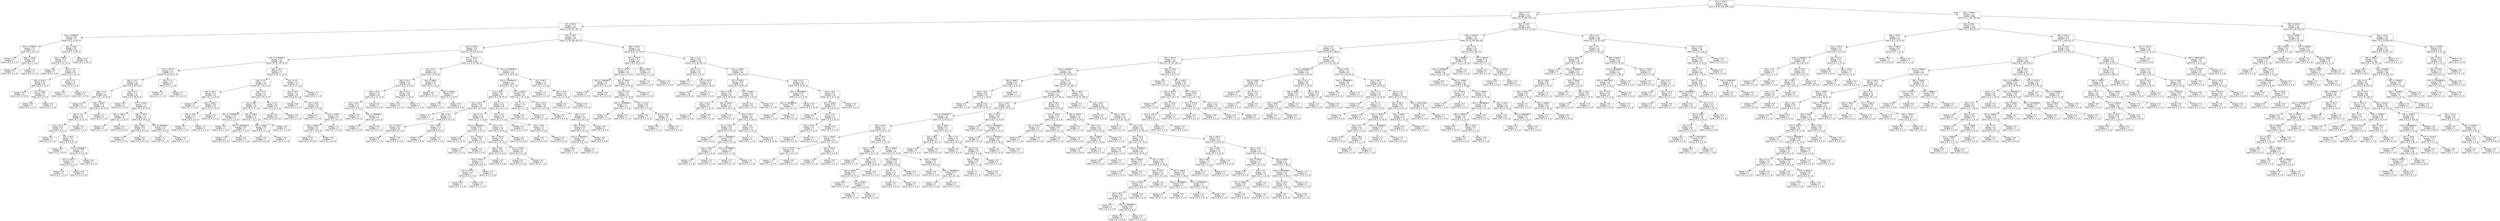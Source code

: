 digraph Tree {
node [shape=box, style="rounded", color="black", fontname=helvetica] ;
edge [fontname=helvetica] ;
0 [label="X[7] <= 6317.5\nentropy = 1.3\nsamples = 1924\nvalue = [5, 82, 820, 1992, 134]"] ;
1 [label="X[6] <= 77.5\nentropy = 1.3\nsamples = 1226\nvalue = [5, 78, 581, 1197, 74]"] ;
0 -> 1 [labeldistance=2.5, labelangle=45, headlabel="True"] ;
2 [label="X[7] <= 582.5\nentropy = 1.3\nsamples = 547\nvalue = [1, 50, 307, 487, 7]"] ;
1 -> 2 ;
3 [label="X[4] <= 600000.0\nentropy = 0.8\nsamples = 70\nvalue = [0, 0, 21, 85, 2]"] ;
2 -> 3 ;
4 [label="X[4] <= 375000.0\nentropy = 1.3\nsamples = 11\nvalue = [0, 0, 10, 5, 2]"] ;
3 -> 4 ;
5 [label="entropy = 1.0\nsamples = 5\nvalue = [0, 0, 3, 5, 0]"] ;
4 -> 5 ;
6 [label="X[8] <= 1319.0\nentropy = 0.8\nsamples = 6\nvalue = [0, 0, 7, 0, 2]"] ;
4 -> 6 ;
7 [label="entropy = 0.0\nsamples = 3\nvalue = [0, 0, 5, 0, 0]"] ;
6 -> 7 ;
8 [label="entropy = 1.0\nsamples = 3\nvalue = [0, 0, 2, 0, 2]"] ;
6 -> 8 ;
9 [label="X[2] <= 104.5\nentropy = 0.5\nsamples = 59\nvalue = [0, 0, 11, 80, 0]"] ;
3 -> 9 ;
10 [label="X[0] <= 1990.5\nentropy = 0.7\nsamples = 37\nvalue = [0, 0, 11, 42, 0]"] ;
9 -> 10 ;
11 [label="entropy = 0.0\nsamples = 3\nvalue = [0, 0, 4, 0, 0]"] ;
10 -> 11 ;
12 [label="X[5] <= 1.5\nentropy = 0.6\nsamples = 34\nvalue = [0, 0, 7, 42, 0]"] ;
10 -> 12 ;
13 [label="X[0] <= 2011.5\nentropy = 0.3\nsamples = 28\nvalue = [0, 0, 2, 37, 0]"] ;
12 -> 13 ;
14 [label="entropy = 0.0\nsamples = 22\nvalue = [0, 0, 0, 32, 0]"] ;
13 -> 14 ;
15 [label="X[7] <= 285.0\nentropy = 0.9\nsamples = 6\nvalue = [0, 0, 2, 5, 0]"] ;
13 -> 15 ;
16 [label="entropy = 0.9\nsamples = 3\nvalue = [0, 0, 1, 2, 0]"] ;
15 -> 16 ;
17 [label="entropy = 0.8\nsamples = 3\nvalue = [0, 0, 1, 3, 0]"] ;
15 -> 17 ;
18 [label="X[3] <= 2.5\nentropy = 1.0\nsamples = 6\nvalue = [0, 0, 5, 5, 0]"] ;
12 -> 18 ;
19 [label="entropy = 0.7\nsamples = 3\nvalue = [0, 0, 1, 5, 0]"] ;
18 -> 19 ;
20 [label="entropy = 0.0\nsamples = 3\nvalue = [0, 0, 4, 0, 0]"] ;
18 -> 20 ;
21 [label="entropy = 0.0\nsamples = 22\nvalue = [0, 0, 0, 38, 0]"] ;
9 -> 21 ;
22 [label="X[2] <= 101.5\nentropy = 1.3\nsamples = 477\nvalue = [1, 50, 286, 402, 5]"] ;
2 -> 22 ;
23 [label="X[8] <= 1500.0\nentropy = 1.4\nsamples = 317\nvalue = [1, 42, 212, 223, 0]"] ;
22 -> 23 ;
24 [label="X[4] <= 11750000.0\nentropy = 1.4\nsamples = 152\nvalue = [0, 34, 119, 78, 0]"] ;
23 -> 24 ;
25 [label="X[7] <= 4072.0\nentropy = 1.4\nsamples = 75\nvalue = [0, 14, 48, 55, 0]"] ;
24 -> 25 ;
26 [label="X[6] <= 13.5\nentropy = 1.3\nsamples = 68\nvalue = [0, 9, 45, 54, 0]"] ;
25 -> 26 ;
27 [label="X[6] <= 2.5\nentropy = 1.1\nsamples = 34\nvalue = [0, 1, 17, 31, 0]"] ;
26 -> 27 ;
28 [label="entropy = 0.9\nsamples = 5\nvalue = [0, 1, 1, 8, 0]"] ;
27 -> 28 ;
29 [label="X[8] <= 668.5\nentropy = 1.0\nsamples = 29\nvalue = [0, 0, 16, 23, 0]"] ;
27 -> 29 ;
30 [label="X[5] <= 3.5\nentropy = 0.9\nsamples = 25\nvalue = [0, 0, 12, 22, 0]"] ;
29 -> 30 ;
31 [label="X[2] <= 81.5\nentropy = 0.9\nsamples = 21\nvalue = [0, 0, 9, 21, 0]"] ;
30 -> 31 ;
32 [label="entropy = 0.0\nsamples = 3\nvalue = [0, 0, 4, 0, 0]"] ;
31 -> 32 ;
33 [label="X[2] <= 89.5\nentropy = 0.7\nsamples = 18\nvalue = [0, 0, 5, 21, 0]"] ;
31 -> 33 ;
34 [label="entropy = 0.0\nsamples = 7\nvalue = [0, 0, 0, 10, 0]"] ;
33 -> 34 ;
35 [label="X[4] <= 5500000.0\nentropy = 0.9\nsamples = 11\nvalue = [0, 0, 5, 11, 0]"] ;
33 -> 35 ;
36 [label="X[7] <= 1101.5\nentropy = 1.0\nsamples = 7\nvalue = [0, 0, 5, 5, 0]"] ;
35 -> 36 ;
37 [label="entropy = 0.8\nsamples = 3\nvalue = [0, 0, 1, 3, 0]"] ;
36 -> 37 ;
38 [label="entropy = 0.9\nsamples = 4\nvalue = [0, 0, 4, 2, 0]"] ;
36 -> 38 ;
39 [label="entropy = 0.0\nsamples = 4\nvalue = [0, 0, 0, 6, 0]"] ;
35 -> 39 ;
40 [label="entropy = 0.8\nsamples = 4\nvalue = [0, 0, 3, 1, 0]"] ;
30 -> 40 ;
41 [label="entropy = 0.7\nsamples = 4\nvalue = [0, 0, 4, 1, 0]"] ;
29 -> 41 ;
42 [label="X[3] <= 0.5\nentropy = 1.4\nsamples = 34\nvalue = [0, 8, 28, 23, 0]"] ;
26 -> 42 ;
43 [label="entropy = 1.0\nsamples = 5\nvalue = [0, 4, 0, 5, 0]"] ;
42 -> 43 ;
44 [label="X[7] <= 1409.5\nentropy = 1.3\nsamples = 29\nvalue = [0, 4, 28, 18, 0]"] ;
42 -> 44 ;
45 [label="X[7] <= 1092.5\nentropy = 1.0\nsamples = 9\nvalue = [0, 1, 2, 10, 0]"] ;
44 -> 45 ;
46 [label="entropy = 1.5\nsamples = 4\nvalue = [0, 1, 2, 2, 0]"] ;
45 -> 46 ;
47 [label="entropy = 0.0\nsamples = 5\nvalue = [0, 0, 0, 8, 0]"] ;
45 -> 47 ;
48 [label="X[8] <= 766.0\nentropy = 1.1\nsamples = 20\nvalue = [0, 3, 26, 8, 0]"] ;
44 -> 48 ;
49 [label="X[2] <= 88.5\nentropy = 0.5\nsamples = 12\nvalue = [0, 3, 21, 0, 0]"] ;
48 -> 49 ;
50 [label="entropy = 1.0\nsamples = 4\nvalue = [0, 3, 4, 0, 0]"] ;
49 -> 50 ;
51 [label="entropy = 0.0\nsamples = 8\nvalue = [0, 0, 17, 0, 0]"] ;
49 -> 51 ;
52 [label="X[4] <= 4500000.0\nentropy = 1.0\nsamples = 8\nvalue = [0, 0, 5, 8, 0]"] ;
48 -> 52 ;
53 [label="entropy = 0.7\nsamples = 3\nvalue = [0, 0, 4, 1, 0]"] ;
52 -> 53 ;
54 [label="entropy = 0.5\nsamples = 5\nvalue = [0, 0, 1, 7, 0]"] ;
52 -> 54 ;
55 [label="X[5] <= 1.5\nentropy = 1.4\nsamples = 7\nvalue = [0, 5, 3, 1, 0]"] ;
25 -> 55 ;
56 [label="entropy = 1.5\nsamples = 4\nvalue = [0, 1, 2, 1, 0]"] ;
55 -> 56 ;
57 [label="entropy = 0.7\nsamples = 3\nvalue = [0, 4, 1, 0, 0]"] ;
55 -> 57 ;
58 [label="X[6] <= 25.5\nentropy = 1.3\nsamples = 77\nvalue = [0, 20, 71, 23, 0]"] ;
24 -> 58 ;
59 [label="X[6] <= 4.5\nentropy = 1.3\nsamples = 50\nvalue = [0, 7, 44, 21, 0]"] ;
58 -> 59 ;
60 [label="X[8] <= 207.0\nentropy = 1.3\nsamples = 13\nvalue = [0, 2, 5, 10, 0]"] ;
59 -> 60 ;
61 [label="entropy = 1.0\nsamples = 3\nvalue = [0, 2, 2, 0, 0]"] ;
60 -> 61 ;
62 [label="X[0] <= 2006.5\nentropy = 0.8\nsamples = 10\nvalue = [0, 0, 3, 10, 0]"] ;
60 -> 62 ;
63 [label="X[2] <= 95.0\nentropy = 0.9\nsamples = 7\nvalue = [0, 0, 3, 6, 0]"] ;
62 -> 63 ;
64 [label="entropy = 0.7\nsamples = 3\nvalue = [0, 0, 1, 4, 0]"] ;
63 -> 64 ;
65 [label="entropy = 1.0\nsamples = 4\nvalue = [0, 0, 2, 2, 0]"] ;
63 -> 65 ;
66 [label="entropy = 0.0\nsamples = 3\nvalue = [0, 0, 0, 4, 0]"] ;
62 -> 66 ;
67 [label="X[5] <= 0.5\nentropy = 1.1\nsamples = 37\nvalue = [0, 5, 39, 11, 0]"] ;
59 -> 67 ;
68 [label="X[2] <= 88.5\nentropy = 1.4\nsamples = 19\nvalue = [0, 5, 18, 7, 0]"] ;
67 -> 68 ;
69 [label="X[4] <= 21500000.0\nentropy = 1.6\nsamples = 9\nvalue = [0, 4, 5, 6, 0]"] ;
68 -> 69 ;
70 [label="entropy = 0.9\nsamples = 3\nvalue = [0, 4, 2, 0, 0]"] ;
69 -> 70 ;
71 [label="X[4] <= 33500000.0\nentropy = 0.9\nsamples = 6\nvalue = [0, 0, 3, 6, 0]"] ;
69 -> 71 ;
72 [label="entropy = 0.0\nsamples = 3\nvalue = [0, 0, 0, 5, 0]"] ;
71 -> 72 ;
73 [label="entropy = 0.8\nsamples = 3\nvalue = [0, 0, 3, 1, 0]"] ;
71 -> 73 ;
74 [label="X[0] <= 2005.5\nentropy = 0.7\nsamples = 10\nvalue = [0, 1, 13, 1, 0]"] ;
68 -> 74 ;
75 [label="X[0] <= 1996.0\nentropy = 0.4\nsamples = 7\nvalue = [0, 0, 11, 1, 0]"] ;
74 -> 75 ;
76 [label="entropy = 0.0\nsamples = 4\nvalue = [0, 0, 8, 0, 0]"] ;
75 -> 76 ;
77 [label="entropy = 0.8\nsamples = 3\nvalue = [0, 0, 3, 1, 0]"] ;
75 -> 77 ;
78 [label="entropy = 0.9\nsamples = 3\nvalue = [0, 1, 2, 0, 0]"] ;
74 -> 78 ;
79 [label="X[1] <= 0.5\nentropy = 0.6\nsamples = 18\nvalue = [0, 0, 21, 4, 0]"] ;
67 -> 79 ;
80 [label="entropy = 0.0\nsamples = 14\nvalue = [0, 0, 19, 0, 0]"] ;
79 -> 80 ;
81 [label="entropy = 0.9\nsamples = 4\nvalue = [0, 0, 2, 4, 0]"] ;
79 -> 81 ;
82 [label="X[1] <= 0.5\nentropy = 1.1\nsamples = 27\nvalue = [0, 13, 27, 2, 0]"] ;
58 -> 82 ;
83 [label="X[6] <= 30.0\nentropy = 1.0\nsamples = 23\nvalue = [0, 8, 26, 1, 0]"] ;
82 -> 83 ;
84 [label="entropy = 0.8\nsamples = 3\nvalue = [0, 0, 3, 1, 0]"] ;
83 -> 84 ;
85 [label="X[2] <= 84.0\nentropy = 0.8\nsamples = 20\nvalue = [0, 8, 23, 0, 0]"] ;
83 -> 85 ;
86 [label="entropy = 0.7\nsamples = 3\nvalue = [0, 5, 1, 0, 0]"] ;
85 -> 86 ;
87 [label="X[7] <= 5109.5\nentropy = 0.5\nsamples = 17\nvalue = [0, 3, 22, 0, 0]"] ;
85 -> 87 ;
88 [label="X[0] <= 2004.0\nentropy = 0.3\nsamples = 14\nvalue = [0, 1, 20, 0, 0]"] ;
87 -> 88 ;
89 [label="entropy = 0.0\nsamples = 10\nvalue = [0, 0, 14, 0, 0]"] ;
88 -> 89 ;
90 [label="entropy = 0.6\nsamples = 4\nvalue = [0, 1, 6, 0, 0]"] ;
88 -> 90 ;
91 [label="entropy = 1.0\nsamples = 3\nvalue = [0, 2, 2, 0, 0]"] ;
87 -> 91 ;
92 [label="entropy = 1.1\nsamples = 4\nvalue = [0, 5, 1, 1, 0]"] ;
82 -> 92 ;
93 [label="X[7] <= 1475.0\nentropy = 1.2\nsamples = 165\nvalue = [1, 8, 93, 145, 0]"] ;
23 -> 93 ;
94 [label="X[1] <= 0.5\nentropy = 1.1\nsamples = 43\nvalue = [0, 5, 15, 53, 0]"] ;
93 -> 94 ;
95 [label="X[6] <= 31.5\nentropy = 1.3\nsamples = 26\nvalue = [0, 5, 13, 28, 0]"] ;
94 -> 95 ;
96 [label="X[6] <= 20.5\nentropy = 1.4\nsamples = 16\nvalue = [0, 4, 12, 12, 0]"] ;
95 -> 96 ;
97 [label="X[2] <= 89.5\nentropy = 1.4\nsamples = 12\nvalue = [0, 4, 6, 12, 0]"] ;
96 -> 97 ;
98 [label="entropy = 0.9\nsamples = 4\nvalue = [0, 3, 0, 6, 0]"] ;
97 -> 98 ;
99 [label="X[4] <= 1800000.0\nentropy = 1.3\nsamples = 8\nvalue = [0, 1, 6, 6, 0]"] ;
97 -> 99 ;
100 [label="entropy = 0.7\nsamples = 4\nvalue = [0, 1, 0, 4, 0]"] ;
99 -> 100 ;
101 [label="entropy = 0.8\nsamples = 4\nvalue = [0, 0, 6, 2, 0]"] ;
99 -> 101 ;
102 [label="entropy = 0.0\nsamples = 4\nvalue = [0, 0, 6, 0, 0]"] ;
96 -> 102 ;
103 [label="X[6] <= 55.0\nentropy = 0.6\nsamples = 10\nvalue = [0, 1, 1, 16, 0]"] ;
95 -> 103 ;
104 [label="entropy = 0.0\nsamples = 6\nvalue = [0, 0, 0, 11, 0]"] ;
103 -> 104 ;
105 [label="entropy = 1.1\nsamples = 4\nvalue = [0, 1, 1, 5, 0]"] ;
103 -> 105 ;
106 [label="X[0] <= 2008.5\nentropy = 0.4\nsamples = 17\nvalue = [0, 0, 2, 25, 0]"] ;
94 -> 106 ;
107 [label="entropy = 0.0\nsamples = 10\nvalue = [0, 0, 0, 17, 0]"] ;
106 -> 107 ;
108 [label="X[8] <= 6000.0\nentropy = 0.7\nsamples = 7\nvalue = [0, 0, 2, 8, 0]"] ;
106 -> 108 ;
109 [label="entropy = 0.9\nsamples = 4\nvalue = [0, 0, 2, 5, 0]"] ;
108 -> 109 ;
110 [label="entropy = 0.0\nsamples = 3\nvalue = [0, 0, 0, 3, 0]"] ;
108 -> 110 ;
111 [label="X[4] <= 47500000.0\nentropy = 1.1\nsamples = 122\nvalue = [1, 3, 78, 92, 0]"] ;
93 -> 111 ;
112 [label="X[4] <= 24000000.0\nentropy = 1.1\nsamples = 103\nvalue = [0, 1, 76, 71, 0]"] ;
111 -> 112 ;
113 [label="X[2] <= 89.5\nentropy = 1.0\nsamples = 77\nvalue = [0, 0, 48, 60, 0]"] ;
112 -> 113 ;
114 [label="X[2] <= 82.5\nentropy = 0.9\nsamples = 23\nvalue = [0, 0, 23, 13, 0]"] ;
113 -> 114 ;
115 [label="entropy = 0.5\nsamples = 4\nvalue = [0, 0, 1, 7, 0]"] ;
114 -> 115 ;
116 [label="X[5] <= 0.5\nentropy = 0.7\nsamples = 19\nvalue = [0, 0, 22, 6, 0]"] ;
114 -> 116 ;
117 [label="X[7] <= 1723.0\nentropy = 0.3\nsamples = 10\nvalue = [0, 0, 16, 1, 0]"] ;
116 -> 117 ;
118 [label="entropy = 0.8\nsamples = 3\nvalue = [0, 0, 3, 1, 0]"] ;
117 -> 118 ;
119 [label="entropy = 0.0\nsamples = 7\nvalue = [0, 0, 13, 0, 0]"] ;
117 -> 119 ;
120 [label="X[2] <= 86.5\nentropy = 1.0\nsamples = 9\nvalue = [0, 0, 6, 5, 0]"] ;
116 -> 120 ;
121 [label="entropy = 0.0\nsamples = 4\nvalue = [0, 0, 5, 0, 0]"] ;
120 -> 121 ;
122 [label="entropy = 0.7\nsamples = 5\nvalue = [0, 0, 1, 5, 0]"] ;
120 -> 122 ;
123 [label="X[5] <= 3.5\nentropy = 0.9\nsamples = 54\nvalue = [0, 0, 25, 47, 0]"] ;
113 -> 123 ;
124 [label="X[3] <= 2.0\nentropy = 0.9\nsamples = 45\nvalue = [0, 0, 17, 44, 0]"] ;
123 -> 124 ;
125 [label="X[4] <= 13000000.0\nentropy = 0.5\nsamples = 16\nvalue = [0, 0, 3, 21, 0]"] ;
124 -> 125 ;
126 [label="entropy = 0.0\nsamples = 8\nvalue = [0, 0, 0, 12, 0]"] ;
125 -> 126 ;
127 [label="X[7] <= 3931.5\nentropy = 0.8\nsamples = 8\nvalue = [0, 0, 3, 9, 0]"] ;
125 -> 127 ;
128 [label="entropy = 1.0\nsamples = 5\nvalue = [0, 0, 3, 4, 0]"] ;
127 -> 128 ;
129 [label="entropy = 0.0\nsamples = 3\nvalue = [0, 0, 0, 5, 0]"] ;
127 -> 129 ;
130 [label="X[1] <= 0.5\nentropy = 1.0\nsamples = 29\nvalue = [0, 0, 14, 23, 0]"] ;
124 -> 130 ;
131 [label="X[0] <= 2012.5\nentropy = 1.0\nsamples = 24\nvalue = [0, 0, 14, 15, 0]"] ;
130 -> 131 ;
132 [label="X[2] <= 96.5\nentropy = 0.9\nsamples = 18\nvalue = [0, 0, 8, 14, 0]"] ;
131 -> 132 ;
133 [label="X[0] <= 2007.0\nentropy = 1.0\nsamples = 12\nvalue = [0, 0, 8, 8, 0]"] ;
132 -> 133 ;
134 [label="X[7] <= 2757.5\nentropy = 0.9\nsamples = 7\nvalue = [0, 0, 6, 3, 0]"] ;
133 -> 134 ;
135 [label="entropy = 0.0\nsamples = 3\nvalue = [0, 0, 5, 0, 0]"] ;
134 -> 135 ;
136 [label="entropy = 0.8\nsamples = 4\nvalue = [0, 0, 1, 3, 0]"] ;
134 -> 136 ;
137 [label="entropy = 0.9\nsamples = 5\nvalue = [0, 0, 2, 5, 0]"] ;
133 -> 137 ;
138 [label="entropy = 0.0\nsamples = 6\nvalue = [0, 0, 0, 6, 0]"] ;
132 -> 138 ;
139 [label="X[7] <= 2652.5\nentropy = 0.6\nsamples = 6\nvalue = [0, 0, 6, 1, 0]"] ;
131 -> 139 ;
140 [label="entropy = 0.0\nsamples = 3\nvalue = [0, 0, 4, 0, 0]"] ;
139 -> 140 ;
141 [label="entropy = 0.9\nsamples = 3\nvalue = [0, 0, 2, 1, 0]"] ;
139 -> 141 ;
142 [label="entropy = 0.0\nsamples = 5\nvalue = [0, 0, 0, 8, 0]"] ;
130 -> 142 ;
143 [label="X[5] <= 4.5\nentropy = 0.8\nsamples = 9\nvalue = [0, 0, 8, 3, 0]"] ;
123 -> 143 ;
144 [label="entropy = 0.0\nsamples = 3\nvalue = [0, 0, 3, 0, 0]"] ;
143 -> 144 ;
145 [label="X[2] <= 94.5\nentropy = 1.0\nsamples = 6\nvalue = [0, 0, 5, 3, 0]"] ;
143 -> 145 ;
146 [label="entropy = 0.0\nsamples = 3\nvalue = [0, 0, 0, 3, 0]"] ;
145 -> 146 ;
147 [label="entropy = 0.0\nsamples = 3\nvalue = [0, 0, 5, 0, 0]"] ;
145 -> 147 ;
148 [label="X[7] <= 2386.5\nentropy = 1.0\nsamples = 26\nvalue = [0, 1, 28, 11, 0]"] ;
112 -> 148 ;
149 [label="X[3] <= 2.5\nentropy = 1.3\nsamples = 7\nvalue = [0, 1, 4, 7, 0]"] ;
148 -> 149 ;
150 [label="entropy = 0.6\nsamples = 4\nvalue = [0, 1, 0, 6, 0]"] ;
149 -> 150 ;
151 [label="entropy = 0.7\nsamples = 3\nvalue = [0, 0, 4, 1, 0]"] ;
149 -> 151 ;
152 [label="X[2] <= 87.0\nentropy = 0.6\nsamples = 19\nvalue = [0, 0, 24, 4, 0]"] ;
148 -> 152 ;
153 [label="entropy = 0.0\nsamples = 3\nvalue = [0, 0, 6, 0, 0]"] ;
152 -> 153 ;
154 [label="X[3] <= 2.0\nentropy = 0.7\nsamples = 16\nvalue = [0, 0, 18, 4, 0]"] ;
152 -> 154 ;
155 [label="X[0] <= 2012.5\nentropy = 0.9\nsamples = 12\nvalue = [0, 0, 10, 4, 0]"] ;
154 -> 155 ;
156 [label="X[4] <= 37500000.0\nentropy = 1.0\nsamples = 9\nvalue = [0, 0, 5, 4, 0]"] ;
155 -> 156 ;
157 [label="entropy = 0.8\nsamples = 4\nvalue = [0, 0, 1, 3, 0]"] ;
156 -> 157 ;
158 [label="entropy = 0.7\nsamples = 5\nvalue = [0, 0, 4, 1, 0]"] ;
156 -> 158 ;
159 [label="entropy = 0.0\nsamples = 3\nvalue = [0, 0, 5, 0, 0]"] ;
155 -> 159 ;
160 [label="entropy = 0.0\nsamples = 4\nvalue = [0, 0, 8, 0, 0]"] ;
154 -> 160 ;
161 [label="X[2] <= 88.5\nentropy = 1.0\nsamples = 19\nvalue = [1, 2, 2, 21, 0]"] ;
111 -> 161 ;
162 [label="entropy = 1.0\nsamples = 3\nvalue = [0, 2, 2, 0, 0]"] ;
161 -> 162 ;
163 [label="X[6] <= 13.0\nentropy = 0.3\nsamples = 16\nvalue = [1, 0, 0, 21, 0]"] ;
161 -> 163 ;
164 [label="entropy = 0.5\nsamples = 5\nvalue = [1, 0, 0, 7, 0]"] ;
163 -> 164 ;
165 [label="entropy = 0.0\nsamples = 11\nvalue = [0, 0, 0, 14, 0]"] ;
163 -> 165 ;
166 [label="X[8] <= 953.0\nentropy = 1.2\nsamples = 160\nvalue = [0, 8, 74, 179, 5]"] ;
22 -> 166 ;
167 [label="X[7] <= 3740.5\nentropy = 1.3\nsamples = 42\nvalue = [0, 2, 38, 25, 3]"] ;
166 -> 167 ;
168 [label="X[7] <= 1474.0\nentropy = 1.2\nsamples = 34\nvalue = [0, 2, 27, 23, 0]"] ;
167 -> 168 ;
169 [label="X[4] <= 11500000.0\nentropy = 0.7\nsamples = 9\nvalue = [0, 0, 12, 3, 0]"] ;
168 -> 169 ;
170 [label="entropy = 0.0\nsamples = 3\nvalue = [0, 0, 0, 3, 0]"] ;
169 -> 170 ;
171 [label="entropy = 0.0\nsamples = 6\nvalue = [0, 0, 12, 0, 0]"] ;
169 -> 171 ;
172 [label="X[0] <= 2009.0\nentropy = 1.2\nsamples = 25\nvalue = [0, 2, 15, 20, 0]"] ;
168 -> 172 ;
173 [label="X[2] <= 110.5\nentropy = 1.1\nsamples = 22\nvalue = [0, 1, 11, 20, 0]"] ;
172 -> 173 ;
174 [label="X[4] <= 22500000.0\nentropy = 1.1\nsamples = 9\nvalue = [0, 1, 9, 3, 0]"] ;
173 -> 174 ;
175 [label="entropy = 1.5\nsamples = 4\nvalue = [0, 1, 2, 2, 0]"] ;
174 -> 175 ;
176 [label="entropy = 0.5\nsamples = 5\nvalue = [0, 0, 7, 1, 0]"] ;
174 -> 176 ;
177 [label="X[2] <= 121.5\nentropy = 0.5\nsamples = 13\nvalue = [0, 0, 2, 17, 0]"] ;
173 -> 177 ;
178 [label="entropy = 0.0\nsamples = 7\nvalue = [0, 0, 0, 10, 0]"] ;
177 -> 178 ;
179 [label="X[2] <= 126.0\nentropy = 0.8\nsamples = 6\nvalue = [0, 0, 2, 7, 0]"] ;
177 -> 179 ;
180 [label="entropy = 0.9\nsamples = 3\nvalue = [0, 0, 2, 1, 0]"] ;
179 -> 180 ;
181 [label="entropy = 0.0\nsamples = 3\nvalue = [0, 0, 0, 6, 0]"] ;
179 -> 181 ;
182 [label="entropy = 0.7\nsamples = 3\nvalue = [0, 1, 4, 0, 0]"] ;
172 -> 182 ;
183 [label="X[8] <= 506.0\nentropy = 1.2\nsamples = 8\nvalue = [0, 0, 11, 2, 3]"] ;
167 -> 183 ;
184 [label="entropy = 1.6\nsamples = 4\nvalue = [0, 0, 2, 2, 3]"] ;
183 -> 184 ;
185 [label="entropy = 0.0\nsamples = 4\nvalue = [0, 0, 9, 0, 0]"] ;
183 -> 185 ;
186 [label="X[6] <= 13.5\nentropy = 0.9\nsamples = 118\nvalue = [0, 6, 36, 154, 2]"] ;
166 -> 186 ;
187 [label="X[6] <= 2.5\nentropy = 0.5\nsamples = 22\nvalue = [0, 0, 1, 35, 2]"] ;
186 -> 187 ;
188 [label="entropy = 1.0\nsamples = 3\nvalue = [0, 0, 0, 2, 2]"] ;
187 -> 188 ;
189 [label="X[7] <= 4721.5\nentropy = 0.2\nsamples = 19\nvalue = [0, 0, 1, 33, 0]"] ;
187 -> 189 ;
190 [label="entropy = 0.0\nsamples = 16\nvalue = [0, 0, 0, 29, 0]"] ;
189 -> 190 ;
191 [label="entropy = 0.7\nsamples = 3\nvalue = [0, 0, 1, 4, 0]"] ;
189 -> 191 ;
192 [label="X[7] <= 3289.5\nentropy = 1.0\nsamples = 96\nvalue = [0, 6, 35, 119, 0]"] ;
186 -> 192 ;
193 [label="X[7] <= 2397.0\nentropy = 0.9\nsamples = 62\nvalue = [0, 6, 16, 81, 0]"] ;
192 -> 193 ;
194 [label="X[2] <= 104.5\nentropy = 1.0\nsamples = 43\nvalue = [0, 3, 16, 49, 0]"] ;
193 -> 194 ;
195 [label="X[6] <= 32.5\nentropy = 0.4\nsamples = 6\nvalue = [0, 1, 0, 12, 0]"] ;
194 -> 195 ;
196 [label="entropy = 0.7\nsamples = 3\nvalue = [0, 1, 0, 4, 0]"] ;
195 -> 196 ;
197 [label="entropy = 0.0\nsamples = 3\nvalue = [0, 0, 0, 8, 0]"] ;
195 -> 197 ;
198 [label="X[0] <= 1993.0\nentropy = 1.1\nsamples = 37\nvalue = [0, 2, 16, 37, 0]"] ;
194 -> 198 ;
199 [label="entropy = 0.8\nsamples = 5\nvalue = [0, 0, 6, 2, 0]"] ;
198 -> 199 ;
200 [label="X[2] <= 116.5\nentropy = 1.0\nsamples = 32\nvalue = [0, 2, 10, 35, 0]"] ;
198 -> 200 ;
201 [label="X[7] <= 912.5\nentropy = 0.9\nsamples = 20\nvalue = [0, 0, 9, 20, 0]"] ;
200 -> 201 ;
202 [label="entropy = 0.0\nsamples = 6\nvalue = [0, 0, 0, 9, 0]"] ;
201 -> 202 ;
203 [label="X[4] <= 19000000.0\nentropy = 1.0\nsamples = 14\nvalue = [0, 0, 9, 11, 0]"] ;
201 -> 203 ;
204 [label="X[2] <= 108.5\nentropy = 0.7\nsamples = 7\nvalue = [0, 0, 2, 8, 0]"] ;
203 -> 204 ;
205 [label="entropy = 1.0\nsamples = 4\nvalue = [0, 0, 2, 3, 0]"] ;
204 -> 205 ;
206 [label="entropy = 0.0\nsamples = 3\nvalue = [0, 0, 0, 5, 0]"] ;
204 -> 206 ;
207 [label="X[4] <= 37500000.0\nentropy = 0.9\nsamples = 7\nvalue = [0, 0, 7, 3, 0]"] ;
203 -> 207 ;
208 [label="entropy = 0.7\nsamples = 4\nvalue = [0, 0, 5, 1, 0]"] ;
207 -> 208 ;
209 [label="entropy = 1.0\nsamples = 3\nvalue = [0, 0, 2, 2, 0]"] ;
207 -> 209 ;
210 [label="X[3] <= 0.5\nentropy = 0.8\nsamples = 12\nvalue = [0, 2, 1, 15, 0]"] ;
200 -> 210 ;
211 [label="entropy = 1.5\nsamples = 4\nvalue = [0, 2, 1, 2, 0]"] ;
210 -> 211 ;
212 [label="entropy = 0.0\nsamples = 8\nvalue = [0, 0, 0, 13, 0]"] ;
210 -> 212 ;
213 [label="X[7] <= 3229.5\nentropy = 0.4\nsamples = 19\nvalue = [0, 3, 0, 32, 0]"] ;
193 -> 213 ;
214 [label="entropy = 0.0\nsamples = 16\nvalue = [0, 0, 0, 27, 0]"] ;
213 -> 214 ;
215 [label="entropy = 1.0\nsamples = 3\nvalue = [0, 3, 0, 5, 0]"] ;
213 -> 215 ;
216 [label="X[5] <= 0.5\nentropy = 0.9\nsamples = 34\nvalue = [0, 0, 19, 38, 0]"] ;
192 -> 216 ;
217 [label="X[4] <= 29500000.0\nentropy = 0.7\nsamples = 14\nvalue = [0, 0, 4, 17, 0]"] ;
216 -> 217 ;
218 [label="X[4] <= 16000000.0\nentropy = 0.9\nsamples = 6\nvalue = [0, 0, 4, 7, 0]"] ;
217 -> 218 ;
219 [label="entropy = 0.7\nsamples = 3\nvalue = [0, 0, 1, 5, 0]"] ;
218 -> 219 ;
220 [label="entropy = 1.0\nsamples = 3\nvalue = [0, 0, 3, 2, 0]"] ;
218 -> 220 ;
221 [label="entropy = 0.0\nsamples = 8\nvalue = [0, 0, 0, 10, 0]"] ;
217 -> 221 ;
222 [label="X[6] <= 66.5\nentropy = 1.0\nsamples = 20\nvalue = [0, 0, 15, 21, 0]"] ;
216 -> 222 ;
223 [label="X[7] <= 3430.0\nentropy = 0.9\nsamples = 17\nvalue = [0, 0, 9, 20, 0]"] ;
222 -> 223 ;
224 [label="entropy = 0.7\nsamples = 3\nvalue = [0, 0, 4, 1, 0]"] ;
223 -> 224 ;
225 [label="X[3] <= 2.5\nentropy = 0.7\nsamples = 14\nvalue = [0, 0, 5, 19, 0]"] ;
223 -> 225 ;
226 [label="X[6] <= 28.0\nentropy = 1.0\nsamples = 7\nvalue = [0, 0, 5, 8, 0]"] ;
225 -> 226 ;
227 [label="entropy = 0.0\nsamples = 3\nvalue = [0, 0, 3, 0, 0]"] ;
226 -> 227 ;
228 [label="entropy = 0.7\nsamples = 4\nvalue = [0, 0, 2, 8, 0]"] ;
226 -> 228 ;
229 [label="entropy = 0.0\nsamples = 7\nvalue = [0, 0, 0, 11, 0]"] ;
225 -> 229 ;
230 [label="entropy = 0.6\nsamples = 3\nvalue = [0, 0, 6, 1, 0]"] ;
222 -> 230 ;
231 [label="X[2] <= 119.5\nentropy = 1.3\nsamples = 679\nvalue = [4, 28, 274, 710, 67]"] ;
1 -> 231 ;
232 [label="X[8] <= 12500.0\nentropy = 1.3\nsamples = 513\nvalue = [4, 26, 259, 500, 29]"] ;
231 -> 232 ;
233 [label="X[1] <= 0.5\nentropy = 1.3\nsamples = 433\nvalue = [3, 26, 251, 398, 6]"] ;
232 -> 233 ;
234 [label="X[0] <= 2011.5\nentropy = 1.2\nsamples = 331\nvalue = [1, 23, 220, 284, 1]"] ;
233 -> 234 ;
235 [label="X[4] <= 550000.0\nentropy = 1.2\nsamples = 295\nvalue = [1, 22, 178, 267, 1]"] ;
234 -> 235 ;
236 [label="X[0] <= 2008.5\nentropy = 0.4\nsamples = 22\nvalue = [0, 1, 1, 31, 0]"] ;
235 -> 236 ;
237 [label="X[8] <= 36.5\nentropy = 0.2\nsamples = 19\nvalue = [0, 0, 1, 28, 0]"] ;
236 -> 237 ;
238 [label="entropy = 0.7\nsamples = 3\nvalue = [0, 0, 1, 4, 0]"] ;
237 -> 238 ;
239 [label="entropy = 0.0\nsamples = 16\nvalue = [0, 0, 0, 24, 0]"] ;
237 -> 239 ;
240 [label="entropy = 0.8\nsamples = 3\nvalue = [0, 1, 0, 3, 0]"] ;
236 -> 240 ;
241 [label="X[3] <= 2.5\nentropy = 1.3\nsamples = 273\nvalue = [1, 21, 177, 236, 1]"] ;
235 -> 241 ;
242 [label="X[4] <= 43057106.0\nentropy = 1.3\nsamples = 139\nvalue = [0, 11, 117, 90, 1]"] ;
241 -> 242 ;
243 [label="X[2] <= 110.5\nentropy = 1.3\nsamples = 103\nvalue = [0, 11, 97, 55, 1]"] ;
242 -> 243 ;
244 [label="X[4] <= 31000000.0\nentropy = 1.3\nsamples = 82\nvalue = [0, 11, 86, 35, 1]"] ;
243 -> 244 ;
245 [label="X[6] <= 83.0\nentropy = 1.3\nsamples = 61\nvalue = [0, 11, 58, 31, 0]"] ;
244 -> 245 ;
246 [label="X[0] <= 2006.5\nentropy = 1.3\nsamples = 18\nvalue = [0, 7, 21, 4, 0]"] ;
245 -> 246 ;
247 [label="X[7] <= 2119.0\nentropy = 1.0\nsamples = 12\nvalue = [0, 1, 15, 4, 0]"] ;
246 -> 247 ;
248 [label="entropy = 1.4\nsamples = 5\nvalue = [0, 1, 2, 4, 0]"] ;
247 -> 248 ;
249 [label="entropy = 0.0\nsamples = 7\nvalue = [0, 0, 13, 0, 0]"] ;
247 -> 249 ;
250 [label="X[8] <= 456.5\nentropy = 1.0\nsamples = 6\nvalue = [0, 6, 6, 0, 0]"] ;
246 -> 250 ;
251 [label="entropy = 1.0\nsamples = 3\nvalue = [0, 3, 5, 0, 0]"] ;
250 -> 251 ;
252 [label="entropy = 0.8\nsamples = 3\nvalue = [0, 3, 1, 0, 0]"] ;
250 -> 252 ;
253 [label="X[2] <= 94.5\nentropy = 1.2\nsamples = 43\nvalue = [0, 4, 37, 27, 0]"] ;
245 -> 253 ;
254 [label="X[0] <= 1997.5\nentropy = 1.0\nsamples = 19\nvalue = [0, 0, 10, 17, 0]"] ;
253 -> 254 ;
255 [label="entropy = 0.0\nsamples = 5\nvalue = [0, 0, 0, 7, 0]"] ;
254 -> 255 ;
256 [label="X[5] <= 1.5\nentropy = 1.0\nsamples = 14\nvalue = [0, 0, 10, 10, 0]"] ;
254 -> 256 ;
257 [label="X[0] <= 2003.5\nentropy = 1.0\nsamples = 11\nvalue = [0, 0, 6, 10, 0]"] ;
256 -> 257 ;
258 [label="entropy = 0.7\nsamples = 4\nvalue = [0, 0, 4, 1, 0]"] ;
257 -> 258 ;
259 [label="X[7] <= 3126.0\nentropy = 0.7\nsamples = 7\nvalue = [0, 0, 2, 9, 0]"] ;
257 -> 259 ;
260 [label="entropy = 0.0\nsamples = 4\nvalue = [0, 0, 0, 7, 0]"] ;
259 -> 260 ;
261 [label="entropy = 1.0\nsamples = 3\nvalue = [0, 0, 2, 2, 0]"] ;
259 -> 261 ;
262 [label="entropy = 0.0\nsamples = 3\nvalue = [0, 0, 4, 0, 0]"] ;
256 -> 262 ;
263 [label="X[7] <= 2450.0\nentropy = 1.2\nsamples = 24\nvalue = [0, 4, 27, 10, 0]"] ;
253 -> 263 ;
264 [label="X[0] <= 2006.0\nentropy = 1.5\nsamples = 13\nvalue = [0, 4, 9, 8, 0]"] ;
263 -> 264 ;
265 [label="X[5] <= 1.5\nentropy = 1.4\nsamples = 8\nvalue = [0, 4, 8, 2, 0]"] ;
264 -> 265 ;
266 [label="entropy = 0.9\nsamples = 3\nvalue = [0, 4, 2, 0, 0]"] ;
265 -> 266 ;
267 [label="entropy = 0.8\nsamples = 5\nvalue = [0, 0, 6, 2, 0]"] ;
265 -> 267 ;
268 [label="entropy = 0.6\nsamples = 5\nvalue = [0, 0, 1, 6, 0]"] ;
264 -> 268 ;
269 [label="X[0] <= 2000.5\nentropy = 0.5\nsamples = 11\nvalue = [0, 0, 18, 2, 0]"] ;
263 -> 269 ;
270 [label="entropy = 0.0\nsamples = 4\nvalue = [0, 0, 9, 0, 0]"] ;
269 -> 270 ;
271 [label="X[4] <= 19000000.0\nentropy = 0.7\nsamples = 7\nvalue = [0, 0, 9, 2, 0]"] ;
269 -> 271 ;
272 [label="entropy = 1.0\nsamples = 3\nvalue = [0, 0, 2, 2, 0]"] ;
271 -> 272 ;
273 [label="entropy = 0.0\nsamples = 4\nvalue = [0, 0, 7, 0, 0]"] ;
271 -> 273 ;
274 [label="X[8] <= 320.0\nentropy = 0.7\nsamples = 21\nvalue = [0, 0, 28, 4, 1]"] ;
244 -> 274 ;
275 [label="X[2] <= 89.0\nentropy = 0.4\nsamples = 8\nvalue = [0, 0, 12, 0, 1]"] ;
274 -> 275 ;
276 [label="entropy = 0.9\nsamples = 3\nvalue = [0, 0, 2, 0, 1]"] ;
275 -> 276 ;
277 [label="entropy = 0.0\nsamples = 5\nvalue = [0, 0, 10, 0, 0]"] ;
275 -> 277 ;
278 [label="X[5] <= 0.5\nentropy = 0.7\nsamples = 13\nvalue = [0, 0, 16, 4, 0]"] ;
274 -> 278 ;
279 [label="entropy = 0.0\nsamples = 3\nvalue = [0, 0, 8, 0, 0]"] ;
278 -> 279 ;
280 [label="X[3] <= 0.5\nentropy = 0.9\nsamples = 10\nvalue = [0, 0, 8, 4, 0]"] ;
278 -> 280 ;
281 [label="X[8] <= 1356.5\nentropy = 0.8\nsamples = 7\nvalue = [0, 0, 7, 2, 0]"] ;
280 -> 281 ;
282 [label="entropy = 0.7\nsamples = 4\nvalue = [0, 0, 5, 1, 0]"] ;
281 -> 282 ;
283 [label="entropy = 0.9\nsamples = 3\nvalue = [0, 0, 2, 1, 0]"] ;
281 -> 283 ;
284 [label="entropy = 0.9\nsamples = 3\nvalue = [0, 0, 1, 2, 0]"] ;
280 -> 284 ;
285 [label="X[8] <= 551.0\nentropy = 0.9\nsamples = 21\nvalue = [0, 0, 11, 20, 0]"] ;
243 -> 285 ;
286 [label="entropy = 0.0\nsamples = 4\nvalue = [0, 0, 5, 0, 0]"] ;
285 -> 286 ;
287 [label="X[4] <= 13500000.0\nentropy = 0.8\nsamples = 17\nvalue = [0, 0, 6, 20, 0]"] ;
285 -> 287 ;
288 [label="entropy = 0.9\nsamples = 3\nvalue = [0, 0, 4, 2, 0]"] ;
287 -> 288 ;
289 [label="X[4] <= 27500000.0\nentropy = 0.5\nsamples = 14\nvalue = [0, 0, 2, 18, 0]"] ;
287 -> 289 ;
290 [label="entropy = 0.0\nsamples = 9\nvalue = [0, 0, 0, 14, 0]"] ;
289 -> 290 ;
291 [label="entropy = 0.9\nsamples = 5\nvalue = [0, 0, 2, 4, 0]"] ;
289 -> 291 ;
292 [label="X[6] <= 95.0\nentropy = 0.9\nsamples = 36\nvalue = [0, 0, 20, 35, 0]"] ;
242 -> 292 ;
293 [label="X[7] <= 2435.0\nentropy = 0.9\nsamples = 13\nvalue = [0, 0, 12, 5, 0]"] ;
292 -> 293 ;
294 [label="X[7] <= 1571.5\nentropy = 0.9\nsamples = 6\nvalue = [0, 0, 2, 4, 0]"] ;
293 -> 294 ;
295 [label="entropy = 0.9\nsamples = 3\nvalue = [0, 0, 2, 1, 0]"] ;
294 -> 295 ;
296 [label="entropy = 0.0\nsamples = 3\nvalue = [0, 0, 0, 3, 0]"] ;
294 -> 296 ;
297 [label="X[4] <= 56000000.0\nentropy = 0.4\nsamples = 7\nvalue = [0, 0, 10, 1, 0]"] ;
293 -> 297 ;
298 [label="entropy = 0.9\nsamples = 3\nvalue = [0, 0, 2, 1, 0]"] ;
297 -> 298 ;
299 [label="entropy = 0.0\nsamples = 4\nvalue = [0, 0, 8, 0, 0]"] ;
297 -> 299 ;
300 [label="X[8] <= 1500.0\nentropy = 0.7\nsamples = 23\nvalue = [0, 0, 8, 30, 0]"] ;
292 -> 300 ;
301 [label="entropy = 0.7\nsamples = 4\nvalue = [0, 0, 4, 1, 0]"] ;
300 -> 301 ;
302 [label="X[5] <= 3.5\nentropy = 0.5\nsamples = 19\nvalue = [0, 0, 4, 29, 0]"] ;
300 -> 302 ;
303 [label="X[6] <= 6500.0\nentropy = 0.2\nsamples = 15\nvalue = [0, 0, 1, 26, 0]"] ;
302 -> 303 ;
304 [label="entropy = 0.0\nsamples = 12\nvalue = [0, 0, 0, 23, 0]"] ;
303 -> 304 ;
305 [label="entropy = 0.8\nsamples = 3\nvalue = [0, 0, 1, 3, 0]"] ;
303 -> 305 ;
306 [label="entropy = 1.0\nsamples = 4\nvalue = [0, 0, 3, 3, 0]"] ;
302 -> 306 ;
307 [label="X[2] <= 80.5\nentropy = 1.1\nsamples = 134\nvalue = [1, 10, 60, 146, 0]"] ;
241 -> 307 ;
308 [label="entropy = 0.7\nsamples = 4\nvalue = [0, 5, 0, 1, 0]"] ;
307 -> 308 ;
309 [label="X[2] <= 83.5\nentropy = 1.1\nsamples = 130\nvalue = [1, 5, 60, 145, 0]"] ;
307 -> 309 ;
310 [label="entropy = 0.0\nsamples = 6\nvalue = [0, 0, 0, 13, 0]"] ;
309 -> 310 ;
311 [label="X[8] <= 130.0\nentropy = 1.1\nsamples = 124\nvalue = [1, 5, 60, 132, 0]"] ;
309 -> 311 ;
312 [label="entropy = 1.1\nsamples = 5\nvalue = [1, 1, 5, 0, 0]"] ;
311 -> 312 ;
313 [label="X[5] <= 0.5\nentropy = 1.0\nsamples = 119\nvalue = [0, 4, 55, 132, 0]"] ;
311 -> 313 ;
314 [label="X[2] <= 92.5\nentropy = 0.9\nsamples = 62\nvalue = [0, 0, 31, 70, 0]"] ;
313 -> 314 ;
315 [label="X[6] <= 91.5\nentropy = 0.5\nsamples = 9\nvalue = [0, 0, 2, 15, 0]"] ;
314 -> 315 ;
316 [label="entropy = 0.0\nsamples = 6\nvalue = [0, 0, 0, 13, 0]"] ;
315 -> 316 ;
317 [label="entropy = 1.0\nsamples = 3\nvalue = [0, 0, 2, 2, 0]"] ;
315 -> 317 ;
318 [label="X[4] <= 4250000.0\nentropy = 0.9\nsamples = 53\nvalue = [0, 0, 29, 55, 0]"] ;
314 -> 318 ;
319 [label="X[0] <= 2006.0\nentropy = 0.5\nsamples = 12\nvalue = [0, 0, 2, 17, 0]"] ;
318 -> 319 ;
320 [label="entropy = 0.0\nsamples = 9\nvalue = [0, 0, 0, 16, 0]"] ;
319 -> 320 ;
321 [label="entropy = 0.9\nsamples = 3\nvalue = [0, 0, 2, 1, 0]"] ;
319 -> 321 ;
322 [label="X[2] <= 104.5\nentropy = 1.0\nsamples = 41\nvalue = [0, 0, 27, 38, 0]"] ;
318 -> 322 ;
323 [label="X[6] <= 236.5\nentropy = 1.0\nsamples = 18\nvalue = [0, 0, 19, 12, 0]"] ;
322 -> 323 ;
324 [label="X[7] <= 3270.5\nentropy = 0.7\nsamples = 13\nvalue = [0, 0, 19, 5, 0]"] ;
323 -> 324 ;
325 [label="X[2] <= 93.5\nentropy = 0.9\nsamples = 9\nvalue = [0, 0, 12, 5, 0]"] ;
324 -> 325 ;
326 [label="entropy = 0.7\nsamples = 3\nvalue = [0, 0, 4, 1, 0]"] ;
325 -> 326 ;
327 [label="X[4] <= 12000000.0\nentropy = 0.9\nsamples = 6\nvalue = [0, 0, 8, 4, 0]"] ;
325 -> 327 ;
328 [label="entropy = 0.0\nsamples = 3\nvalue = [0, 0, 6, 0, 0]"] ;
327 -> 328 ;
329 [label="entropy = 0.9\nsamples = 3\nvalue = [0, 0, 2, 4, 0]"] ;
327 -> 329 ;
330 [label="entropy = 0.0\nsamples = 4\nvalue = [0, 0, 7, 0, 0]"] ;
324 -> 330 ;
331 [label="entropy = 0.0\nsamples = 5\nvalue = [0, 0, 0, 7, 0]"] ;
323 -> 331 ;
332 [label="X[0] <= 1995.5\nentropy = 0.8\nsamples = 23\nvalue = [0, 0, 8, 26, 0]"] ;
322 -> 332 ;
333 [label="X[4] <= 18500000.0\nentropy = 0.8\nsamples = 6\nvalue = [0, 0, 7, 2, 0]"] ;
332 -> 333 ;
334 [label="entropy = 0.7\nsamples = 3\nvalue = [0, 0, 5, 1, 0]"] ;
333 -> 334 ;
335 [label="entropy = 0.9\nsamples = 3\nvalue = [0, 0, 2, 1, 0]"] ;
333 -> 335 ;
336 [label="X[4] <= 82500000.0\nentropy = 0.2\nsamples = 17\nvalue = [0, 0, 1, 24, 0]"] ;
332 -> 336 ;
337 [label="entropy = 0.0\nsamples = 14\nvalue = [0, 0, 0, 21, 0]"] ;
336 -> 337 ;
338 [label="entropy = 0.8\nsamples = 3\nvalue = [0, 0, 1, 3, 0]"] ;
336 -> 338 ;
339 [label="X[8] <= 697.5\nentropy = 1.1\nsamples = 57\nvalue = [0, 4, 24, 62, 0]"] ;
313 -> 339 ;
340 [label="X[2] <= 98.5\nentropy = 0.9\nsamples = 14\nvalue = [0, 3, 2, 20, 0]"] ;
339 -> 340 ;
341 [label="X[6] <= 96.0\nentropy = 1.5\nsamples = 7\nvalue = [0, 3, 2, 4, 0]"] ;
340 -> 341 ;
342 [label="entropy = 0.7\nsamples = 3\nvalue = [0, 1, 0, 4, 0]"] ;
341 -> 342 ;
343 [label="entropy = 1.0\nsamples = 4\nvalue = [0, 2, 2, 0, 0]"] ;
341 -> 343 ;
344 [label="entropy = 0.0\nsamples = 7\nvalue = [0, 0, 0, 16, 0]"] ;
340 -> 344 ;
345 [label="X[6] <= 140.5\nentropy = 1.0\nsamples = 43\nvalue = [0, 1, 22, 42, 0]"] ;
339 -> 345 ;
346 [label="X[8] <= 1492.5\nentropy = 1.2\nsamples = 17\nvalue = [0, 1, 15, 12, 0]"] ;
345 -> 346 ;
347 [label="entropy = 0.0\nsamples = 5\nvalue = [0, 0, 8, 0, 0]"] ;
346 -> 347 ;
348 [label="X[5] <= 2.5\nentropy = 1.2\nsamples = 12\nvalue = [0, 1, 7, 12, 0]"] ;
346 -> 348 ;
349 [label="X[7] <= 2094.5\nentropy = 0.8\nsamples = 9\nvalue = [0, 1, 1, 11, 0]"] ;
348 -> 349 ;
350 [label="entropy = 0.0\nsamples = 6\nvalue = [0, 0, 0, 10, 0]"] ;
349 -> 350 ;
351 [label="entropy = 1.6\nsamples = 3\nvalue = [0, 1, 1, 1, 0]"] ;
349 -> 351 ;
352 [label="entropy = 0.6\nsamples = 3\nvalue = [0, 0, 6, 1, 0]"] ;
348 -> 352 ;
353 [label="X[0] <= 2009.5\nentropy = 0.7\nsamples = 26\nvalue = [0, 0, 7, 30, 0]"] ;
345 -> 353 ;
354 [label="X[4] <= 49000000.0\nentropy = 0.5\nsamples = 23\nvalue = [0, 0, 4, 28, 0]"] ;
353 -> 354 ;
355 [label="X[2] <= 112.0\nentropy = 0.2\nsamples = 20\nvalue = [0, 0, 1, 25, 0]"] ;
354 -> 355 ;
356 [label="entropy = 0.0\nsamples = 17\nvalue = [0, 0, 0, 22, 0]"] ;
355 -> 356 ;
357 [label="entropy = 0.8\nsamples = 3\nvalue = [0, 0, 1, 3, 0]"] ;
355 -> 357 ;
358 [label="entropy = 1.0\nsamples = 3\nvalue = [0, 0, 3, 3, 0]"] ;
354 -> 358 ;
359 [label="entropy = 1.0\nsamples = 3\nvalue = [0, 0, 3, 2, 0]"] ;
353 -> 359 ;
360 [label="X[8] <= 229.0\nentropy = 1.0\nsamples = 36\nvalue = [0, 1, 42, 17, 0]"] ;
234 -> 360 ;
361 [label="entropy = 0.0\nsamples = 4\nvalue = [0, 0, 0, 8, 0]"] ;
360 -> 361 ;
362 [label="X[7] <= 2162.5\nentropy = 0.8\nsamples = 32\nvalue = [0, 1, 42, 9, 0]"] ;
360 -> 362 ;
363 [label="X[0] <= 2012.5\nentropy = 0.9\nsamples = 15\nvalue = [0, 0, 18, 7, 0]"] ;
362 -> 363 ;
364 [label="entropy = 0.0\nsamples = 4\nvalue = [0, 0, 7, 0, 0]"] ;
363 -> 364 ;
365 [label="X[6] <= 142.0\nentropy = 1.0\nsamples = 11\nvalue = [0, 0, 11, 7, 0]"] ;
363 -> 365 ;
366 [label="X[0] <= 2013.5\nentropy = 0.7\nsamples = 6\nvalue = [0, 0, 8, 2, 0]"] ;
365 -> 366 ;
367 [label="entropy = 1.0\nsamples = 3\nvalue = [0, 0, 3, 2, 0]"] ;
366 -> 367 ;
368 [label="entropy = 0.0\nsamples = 3\nvalue = [0, 0, 5, 0, 0]"] ;
366 -> 368 ;
369 [label="entropy = 1.0\nsamples = 5\nvalue = [0, 0, 3, 5, 0]"] ;
365 -> 369 ;
370 [label="X[7] <= 3012.5\nentropy = 0.6\nsamples = 17\nvalue = [0, 1, 24, 2, 0]"] ;
362 -> 370 ;
371 [label="X[7] <= 2710.0\nentropy = 0.4\nsamples = 7\nvalue = [0, 1, 12, 0, 0]"] ;
370 -> 371 ;
372 [label="entropy = 0.0\nsamples = 4\nvalue = [0, 0, 9, 0, 0]"] ;
371 -> 372 ;
373 [label="entropy = 0.8\nsamples = 3\nvalue = [0, 1, 3, 0, 0]"] ;
371 -> 373 ;
374 [label="X[3] <= 1.5\nentropy = 0.6\nsamples = 10\nvalue = [0, 0, 12, 2, 0]"] ;
370 -> 374 ;
375 [label="entropy = 0.0\nsamples = 5\nvalue = [0, 0, 7, 0, 0]"] ;
374 -> 375 ;
376 [label="entropy = 0.9\nsamples = 5\nvalue = [0, 0, 5, 2, 0]"] ;
374 -> 376 ;
377 [label="X[7] <= 867.5\nentropy = 1.1\nsamples = 102\nvalue = [2, 3, 31, 114, 5]"] ;
233 -> 377 ;
378 [label="X[4] <= 3200000.0\nentropy = 0.9\nsamples = 35\nvalue = [0, 2, 2, 45, 5]"] ;
377 -> 378 ;
379 [label="X[8] <= 1348.5\nentropy = 0.9\nsamples = 12\nvalue = [0, 0, 0, 11, 5]"] ;
378 -> 379 ;
380 [label="entropy = 0.0\nsamples = 4\nvalue = [0, 0, 0, 5, 0]"] ;
379 -> 380 ;
381 [label="X[2] <= 95.0\nentropy = 1.0\nsamples = 8\nvalue = [0, 0, 0, 6, 5]"] ;
379 -> 381 ;
382 [label="entropy = 0.7\nsamples = 4\nvalue = [0, 0, 0, 5, 1]"] ;
381 -> 382 ;
383 [label="entropy = 0.7\nsamples = 4\nvalue = [0, 0, 0, 1, 4]"] ;
381 -> 383 ;
384 [label="X[2] <= 111.5\nentropy = 0.6\nsamples = 23\nvalue = [0, 2, 2, 34, 0]"] ;
378 -> 384 ;
385 [label="X[8] <= 1500.0\nentropy = 0.4\nsamples = 17\nvalue = [0, 2, 0, 27, 0]"] ;
384 -> 385 ;
386 [label="X[8] <= 663.0\nentropy = 0.7\nsamples = 8\nvalue = [0, 2, 0, 9, 0]"] ;
385 -> 386 ;
387 [label="entropy = 0.0\nsamples = 5\nvalue = [0, 0, 0, 8, 0]"] ;
386 -> 387 ;
388 [label="entropy = 0.9\nsamples = 3\nvalue = [0, 2, 0, 1, 0]"] ;
386 -> 388 ;
389 [label="entropy = 0.0\nsamples = 9\nvalue = [0, 0, 0, 18, 0]"] ;
385 -> 389 ;
390 [label="X[6] <= 397.5\nentropy = 0.8\nsamples = 6\nvalue = [0, 0, 2, 7, 0]"] ;
384 -> 390 ;
391 [label="entropy = 1.0\nsamples = 3\nvalue = [0, 0, 2, 3, 0]"] ;
390 -> 391 ;
392 [label="entropy = 0.0\nsamples = 3\nvalue = [0, 0, 0, 4, 0]"] ;
390 -> 392 ;
393 [label="X[2] <= 88.5\nentropy = 1.1\nsamples = 67\nvalue = [2, 1, 29, 69, 0]"] ;
377 -> 393 ;
394 [label="X[4] <= 16500000.0\nentropy = 0.6\nsamples = 9\nvalue = [2, 0, 0, 13, 0]"] ;
393 -> 394 ;
395 [label="entropy = 0.0\nsamples = 6\nvalue = [0, 0, 0, 11, 0]"] ;
394 -> 395 ;
396 [label="entropy = 1.0\nsamples = 3\nvalue = [2, 0, 0, 2, 0]"] ;
394 -> 396 ;
397 [label="X[2] <= 96.0\nentropy = 1.0\nsamples = 58\nvalue = [0, 1, 29, 56, 0]"] ;
393 -> 397 ;
398 [label="X[3] <= 1.5\nentropy = 1.2\nsamples = 15\nvalue = [0, 1, 14, 10, 0]"] ;
397 -> 398 ;
399 [label="entropy = 0.0\nsamples = 6\nvalue = [0, 0, 12, 0, 0]"] ;
398 -> 399 ;
400 [label="X[1] <= 1.5\nentropy = 1.0\nsamples = 9\nvalue = [0, 1, 2, 10, 0]"] ;
398 -> 400 ;
401 [label="entropy = 0.5\nsamples = 5\nvalue = [0, 1, 0, 8, 0]"] ;
400 -> 401 ;
402 [label="entropy = 1.0\nsamples = 4\nvalue = [0, 0, 2, 2, 0]"] ;
400 -> 402 ;
403 [label="X[5] <= 1.5\nentropy = 0.8\nsamples = 43\nvalue = [0, 0, 15, 46, 0]"] ;
397 -> 403 ;
404 [label="X[6] <= 185.5\nentropy = 0.9\nsamples = 33\nvalue = [0, 0, 14, 33, 0]"] ;
403 -> 404 ;
405 [label="X[7] <= 1878.5\nentropy = 1.0\nsamples = 21\nvalue = [0, 0, 13, 19, 0]"] ;
404 -> 405 ;
406 [label="X[3] <= 2.5\nentropy = 0.6\nsamples = 10\nvalue = [0, 0, 2, 12, 0]"] ;
405 -> 406 ;
407 [label="entropy = 0.0\nsamples = 3\nvalue = [0, 0, 0, 5, 0]"] ;
406 -> 407 ;
408 [label="X[2] <= 98.5\nentropy = 0.8\nsamples = 7\nvalue = [0, 0, 2, 7, 0]"] ;
406 -> 408 ;
409 [label="entropy = 0.9\nsamples = 3\nvalue = [0, 0, 1, 2, 0]"] ;
408 -> 409 ;
410 [label="entropy = 0.7\nsamples = 4\nvalue = [0, 0, 1, 5, 0]"] ;
408 -> 410 ;
411 [label="X[4] <= 15750000.0\nentropy = 1.0\nsamples = 11\nvalue = [0, 0, 11, 7, 0]"] ;
405 -> 411 ;
412 [label="entropy = 0.0\nsamples = 4\nvalue = [0, 0, 0, 7, 0]"] ;
411 -> 412 ;
413 [label="entropy = 0.0\nsamples = 7\nvalue = [0, 0, 11, 0, 0]"] ;
411 -> 413 ;
414 [label="X[0] <= 2004.0\nentropy = 0.4\nsamples = 12\nvalue = [0, 0, 1, 14, 0]"] ;
404 -> 414 ;
415 [label="entropy = 0.0\nsamples = 8\nvalue = [0, 0, 0, 11, 0]"] ;
414 -> 415 ;
416 [label="entropy = 0.8\nsamples = 4\nvalue = [0, 0, 1, 3, 0]"] ;
414 -> 416 ;
417 [label="X[4] <= 35557106.0\nentropy = 0.4\nsamples = 10\nvalue = [0, 0, 1, 13, 0]"] ;
403 -> 417 ;
418 [label="entropy = 0.0\nsamples = 7\nvalue = [0, 0, 0, 9, 0]"] ;
417 -> 418 ;
419 [label="entropy = 0.7\nsamples = 3\nvalue = [0, 0, 1, 4, 0]"] ;
417 -> 419 ;
420 [label="X[5] <= 2.5\nentropy = 1.0\nsamples = 80\nvalue = [1, 0, 8, 102, 23]"] ;
232 -> 420 ;
421 [label="X[8] <= 59500.0\nentropy = 0.9\nsamples = 70\nvalue = [1, 0, 2, 95, 22]"] ;
420 -> 421 ;
422 [label="X[4] <= 2250000.0\nentropy = 0.7\nsamples = 64\nvalue = [0, 0, 1, 92, 18]"] ;
421 -> 422 ;
423 [label="entropy = 0.0\nsamples = 6\nvalue = [0, 0, 0, 14, 0]"] ;
422 -> 423 ;
424 [label="X[8] <= 13500.0\nentropy = 0.8\nsamples = 58\nvalue = [0, 0, 1, 78, 18]"] ;
422 -> 424 ;
425 [label="X[7] <= 970.0\nentropy = 1.4\nsamples = 6\nvalue = [0, 0, 1, 4, 3]"] ;
424 -> 425 ;
426 [label="entropy = 0.7\nsamples = 3\nvalue = [0, 0, 1, 4, 0]"] ;
425 -> 426 ;
427 [label="entropy = 0.0\nsamples = 3\nvalue = [0, 0, 0, 0, 3]"] ;
425 -> 427 ;
428 [label="X[0] <= 2009.5\nentropy = 0.7\nsamples = 52\nvalue = [0, 0, 0, 74, 15]"] ;
424 -> 428 ;
429 [label="X[4] <= 48000000.0\nentropy = 1.0\nsamples = 16\nvalue = [0, 0, 0, 13, 13]"] ;
428 -> 429 ;
430 [label="X[8] <= 20500.0\nentropy = 1.0\nsamples = 13\nvalue = [0, 0, 0, 13, 9]"] ;
429 -> 430 ;
431 [label="entropy = 0.0\nsamples = 6\nvalue = [0, 0, 0, 12, 0]"] ;
430 -> 431 ;
432 [label="X[6] <= 100.5\nentropy = 0.5\nsamples = 7\nvalue = [0, 0, 0, 1, 9]"] ;
430 -> 432 ;
433 [label="entropy = 0.0\nsamples = 4\nvalue = [0, 0, 0, 0, 6]"] ;
432 -> 433 ;
434 [label="entropy = 0.8\nsamples = 3\nvalue = [0, 0, 0, 1, 3]"] ;
432 -> 434 ;
435 [label="entropy = 0.0\nsamples = 3\nvalue = [0, 0, 0, 0, 4]"] ;
429 -> 435 ;
436 [label="X[6] <= 402.0\nentropy = 0.2\nsamples = 36\nvalue = [0, 0, 0, 61, 2]"] ;
428 -> 436 ;
437 [label="entropy = 0.0\nsamples = 28\nvalue = [0, 0, 0, 51, 0]"] ;
436 -> 437 ;
438 [label="X[4] <= 20000000.0\nentropy = 0.7\nsamples = 8\nvalue = [0, 0, 0, 10, 2]"] ;
436 -> 438 ;
439 [label="entropy = 1.0\nsamples = 3\nvalue = [0, 0, 0, 2, 2]"] ;
438 -> 439 ;
440 [label="entropy = 0.0\nsamples = 5\nvalue = [0, 0, 0, 8, 0]"] ;
438 -> 440 ;
441 [label="entropy = 1.8\nsamples = 6\nvalue = [1, 0, 1, 3, 4]"] ;
421 -> 441 ;
442 [label="X[7] <= 2054.0\nentropy = 1.3\nsamples = 10\nvalue = [0, 0, 6, 7, 1]"] ;
420 -> 442 ;
443 [label="entropy = 0.0\nsamples = 3\nvalue = [0, 0, 0, 4, 0]"] ;
442 -> 443 ;
444 [label="X[7] <= 2957.0\nentropy = 1.3\nsamples = 7\nvalue = [0, 0, 6, 3, 1]"] ;
442 -> 444 ;
445 [label="entropy = 0.0\nsamples = 4\nvalue = [0, 0, 6, 0, 0]"] ;
444 -> 445 ;
446 [label="entropy = 0.8\nsamples = 3\nvalue = [0, 0, 0, 3, 1]"] ;
444 -> 446 ;
447 [label="X[5] <= 0.5\nentropy = 1.0\nsamples = 166\nvalue = [0, 2, 15, 210, 38]"] ;
231 -> 447 ;
448 [label="X[1] <= 0.5\nentropy = 1.0\nsamples = 84\nvalue = [0, 2, 4, 101, 30]"] ;
447 -> 448 ;
449 [label="X[7] <= 690.0\nentropy = 0.9\nsamples = 56\nvalue = [0, 2, 4, 66, 8]"] ;
448 -> 449 ;
450 [label="entropy = 1.4\nsamples = 5\nvalue = [0, 0, 1, 1, 3]"] ;
449 -> 450 ;
451 [label="X[4] <= 72250000.0\nentropy = 0.8\nsamples = 51\nvalue = [0, 2, 3, 65, 5]"] ;
449 -> 451 ;
452 [label="X[6] <= 766.0\nentropy = 0.6\nsamples = 36\nvalue = [0, 1, 0, 49, 5]"] ;
451 -> 452 ;
453 [label="X[8] <= 1295.5\nentropy = 0.3\nsamples = 31\nvalue = [0, 1, 0, 43, 1]"] ;
452 -> 453 ;
454 [label="entropy = 0.7\nsamples = 3\nvalue = [0, 1, 0, 5, 0]"] ;
453 -> 454 ;
455 [label="X[0] <= 1983.0\nentropy = 0.2\nsamples = 28\nvalue = [0, 0, 0, 38, 1]"] ;
453 -> 455 ;
456 [label="entropy = 0.7\nsamples = 4\nvalue = [0, 0, 0, 4, 1]"] ;
455 -> 456 ;
457 [label="entropy = 0.0\nsamples = 24\nvalue = [0, 0, 0, 34, 0]"] ;
455 -> 457 ;
458 [label="entropy = 1.0\nsamples = 5\nvalue = [0, 0, 0, 6, 4]"] ;
452 -> 458 ;
459 [label="X[0] <= 2000.5\nentropy = 0.9\nsamples = 15\nvalue = [0, 1, 3, 16, 0]"] ;
451 -> 459 ;
460 [label="entropy = 1.5\nsamples = 4\nvalue = [0, 1, 1, 2, 0]"] ;
459 -> 460 ;
461 [label="X[6] <= 141.5\nentropy = 0.5\nsamples = 11\nvalue = [0, 0, 2, 14, 0]"] ;
459 -> 461 ;
462 [label="entropy = 0.0\nsamples = 7\nvalue = [0, 0, 0, 12, 0]"] ;
461 -> 462 ;
463 [label="entropy = 1.0\nsamples = 4\nvalue = [0, 0, 2, 2, 0]"] ;
461 -> 463 ;
464 [label="X[8] <= 6500.0\nentropy = 1.0\nsamples = 28\nvalue = [0, 0, 0, 35, 22]"] ;
448 -> 464 ;
465 [label="X[4] <= 95000000.0\nentropy = 0.7\nsamples = 16\nvalue = [0, 0, 0, 28, 6]"] ;
464 -> 465 ;
466 [label="X[4] <= 38057106.0\nentropy = 0.4\nsamples = 11\nvalue = [0, 0, 0, 24, 2]"] ;
465 -> 466 ;
467 [label="X[2] <= 137.5\nentropy = 0.6\nsamples = 8\nvalue = [0, 0, 0, 12, 2]"] ;
466 -> 467 ;
468 [label="entropy = 0.0\nsamples = 4\nvalue = [0, 0, 0, 9, 0]"] ;
467 -> 468 ;
469 [label="entropy = 1.0\nsamples = 4\nvalue = [0, 0, 0, 3, 2]"] ;
467 -> 469 ;
470 [label="entropy = 0.0\nsamples = 3\nvalue = [0, 0, 0, 12, 0]"] ;
466 -> 470 ;
471 [label="entropy = 1.0\nsamples = 5\nvalue = [0, 0, 0, 4, 4]"] ;
465 -> 471 ;
472 [label="X[8] <= 17500.0\nentropy = 0.9\nsamples = 12\nvalue = [0, 0, 0, 7, 16]"] ;
464 -> 472 ;
473 [label="entropy = 0.0\nsamples = 3\nvalue = [0, 0, 0, 0, 9]"] ;
472 -> 473 ;
474 [label="X[3] <= 0.5\nentropy = 1.0\nsamples = 9\nvalue = [0, 0, 0, 7, 7]"] ;
472 -> 474 ;
475 [label="entropy = 0.0\nsamples = 3\nvalue = [0, 0, 0, 6, 0]"] ;
474 -> 475 ;
476 [label="X[2] <= 127.0\nentropy = 0.5\nsamples = 6\nvalue = [0, 0, 0, 1, 7]"] ;
474 -> 476 ;
477 [label="entropy = 0.0\nsamples = 3\nvalue = [0, 0, 0, 0, 5]"] ;
476 -> 477 ;
478 [label="entropy = 0.9\nsamples = 3\nvalue = [0, 0, 0, 1, 2]"] ;
476 -> 478 ;
479 [label="X[6] <= 574.5\nentropy = 0.8\nsamples = 82\nvalue = [0, 0, 11, 109, 8]"] ;
447 -> 479 ;
480 [label="X[2] <= 155.0\nentropy = 0.9\nsamples = 65\nvalue = [0, 0, 11, 78, 8]"] ;
479 -> 480 ;
481 [label="X[1] <= 1.5\nentropy = 0.7\nsamples = 60\nvalue = [0, 0, 7, 78, 5]"] ;
480 -> 481 ;
482 [label="X[2] <= 146.0\nentropy = 0.6\nsamples = 46\nvalue = [0, 0, 7, 61, 1]"] ;
481 -> 482 ;
483 [label="X[4] <= 33500000.0\nentropy = 0.5\nsamples = 43\nvalue = [0, 0, 7, 59, 0]"] ;
482 -> 483 ;
484 [label="entropy = 0.0\nsamples = 19\nvalue = [0, 0, 0, 33, 0]"] ;
483 -> 484 ;
485 [label="X[5] <= 2.5\nentropy = 0.7\nsamples = 24\nvalue = [0, 0, 7, 26, 0]"] ;
483 -> 485 ;
486 [label="X[2] <= 130.0\nentropy = 0.4\nsamples = 19\nvalue = [0, 0, 2, 24, 0]"] ;
485 -> 486 ;
487 [label="X[3] <= 0.5\nentropy = 0.6\nsamples = 10\nvalue = [0, 0, 2, 11, 0]"] ;
486 -> 487 ;
488 [label="entropy = 0.0\nsamples = 4\nvalue = [0, 0, 0, 6, 0]"] ;
487 -> 488 ;
489 [label="X[4] <= 44557106.0\nentropy = 0.9\nsamples = 6\nvalue = [0, 0, 2, 5, 0]"] ;
487 -> 489 ;
490 [label="entropy = 0.9\nsamples = 3\nvalue = [0, 0, 1, 2, 0]"] ;
489 -> 490 ;
491 [label="entropy = 0.8\nsamples = 3\nvalue = [0, 0, 1, 3, 0]"] ;
489 -> 491 ;
492 [label="entropy = 0.0\nsamples = 9\nvalue = [0, 0, 0, 13, 0]"] ;
486 -> 492 ;
493 [label="entropy = 0.9\nsamples = 5\nvalue = [0, 0, 5, 2, 0]"] ;
485 -> 493 ;
494 [label="entropy = 0.9\nsamples = 3\nvalue = [0, 0, 0, 2, 1]"] ;
482 -> 494 ;
495 [label="X[4] <= 3500000.0\nentropy = 0.7\nsamples = 14\nvalue = [0, 0, 0, 17, 4]"] ;
481 -> 495 ;
496 [label="entropy = 0.0\nsamples = 3\nvalue = [0, 0, 0, 0, 4]"] ;
495 -> 496 ;
497 [label="entropy = 0.0\nsamples = 11\nvalue = [0, 0, 0, 17, 0]"] ;
495 -> 497 ;
498 [label="entropy = 1.0\nsamples = 5\nvalue = [0, 0, 4, 0, 3]"] ;
480 -> 498 ;
499 [label="entropy = 0.0\nsamples = 17\nvalue = [0, 0, 0, 31, 0]"] ;
479 -> 499 ;
500 [label="X[8] <= 7500.0\nentropy = 1.1\nsamples = 698\nvalue = [0, 4, 239, 795, 60]"] ;
0 -> 500 [labeldistance=2.5, labelangle=-45, headlabel="False"] ;
501 [label="X[8] <= 895.5\nentropy = 1.0\nsamples = 436\nvalue = [0, 4, 200, 476, 7]"] ;
500 -> 501 ;
502 [label="X[6] <= 752.0\nentropy = 1.1\nsamples = 64\nvalue = [0, 2, 52, 41, 0]"] ;
501 -> 502 ;
503 [label="X[2] <= 105.0\nentropy = 1.1\nsamples = 55\nvalue = [0, 2, 51, 29, 0]"] ;
502 -> 503 ;
504 [label="X[4] <= 3000000.0\nentropy = 0.8\nsamples = 39\nvalue = [0, 2, 46, 8, 0]"] ;
503 -> 504 ;
505 [label="X[3] <= 2.5\nentropy = 1.5\nsamples = 7\nvalue = [0, 2, 5, 3, 0]"] ;
504 -> 505 ;
506 [label="entropy = 0.9\nsamples = 3\nvalue = [0, 2, 0, 1, 0]"] ;
505 -> 506 ;
507 [label="entropy = 0.9\nsamples = 4\nvalue = [0, 0, 5, 2, 0]"] ;
505 -> 507 ;
508 [label="X[6] <= 36.5\nentropy = 0.5\nsamples = 32\nvalue = [0, 0, 41, 5, 0]"] ;
504 -> 508 ;
509 [label="X[2] <= 98.0\nentropy = 0.9\nsamples = 16\nvalue = [0, 0, 13, 5, 0]"] ;
508 -> 509 ;
510 [label="X[3] <= 1.5\nentropy = 0.4\nsamples = 11\nvalue = [0, 0, 11, 1, 0]"] ;
509 -> 510 ;
511 [label="entropy = 0.0\nsamples = 7\nvalue = [0, 0, 8, 0, 0]"] ;
510 -> 511 ;
512 [label="entropy = 0.8\nsamples = 4\nvalue = [0, 0, 3, 1, 0]"] ;
510 -> 512 ;
513 [label="entropy = 0.9\nsamples = 5\nvalue = [0, 0, 2, 4, 0]"] ;
509 -> 513 ;
514 [label="entropy = 0.0\nsamples = 16\nvalue = [0, 0, 28, 0, 0]"] ;
508 -> 514 ;
515 [label="X[2] <= 117.0\nentropy = 0.7\nsamples = 16\nvalue = [0, 0, 5, 21, 0]"] ;
503 -> 515 ;
516 [label="entropy = 0.0\nsamples = 9\nvalue = [0, 0, 0, 15, 0]"] ;
515 -> 516 ;
517 [label="X[8] <= 673.0\nentropy = 1.0\nsamples = 7\nvalue = [0, 0, 5, 6, 0]"] ;
515 -> 517 ;
518 [label="entropy = 1.0\nsamples = 4\nvalue = [0, 0, 5, 3, 0]"] ;
517 -> 518 ;
519 [label="entropy = 0.0\nsamples = 3\nvalue = [0, 0, 0, 3, 0]"] ;
517 -> 519 ;
520 [label="X[0] <= 2002.5\nentropy = 0.4\nsamples = 9\nvalue = [0, 0, 1, 12, 0]"] ;
502 -> 520 ;
521 [label="entropy = 0.0\nsamples = 6\nvalue = [0, 0, 0, 10, 0]"] ;
520 -> 521 ;
522 [label="entropy = 0.9\nsamples = 3\nvalue = [0, 0, 1, 2, 0]"] ;
520 -> 522 ;
523 [label="X[0] <= 2011.5\nentropy = 0.9\nsamples = 372\nvalue = [0, 2, 148, 435, 7]"] ;
501 -> 523 ;
524 [label="X[2] <= 113.5\nentropy = 0.9\nsamples = 344\nvalue = [0, 2, 117, 416, 7]"] ;
523 -> 524 ;
525 [label="X[3] <= 2.5\nentropy = 1.0\nsamples = 193\nvalue = [0, 1, 108, 194, 2]"] ;
524 -> 525 ;
526 [label="X[7] <= 26939.0\nentropy = 1.1\nsamples = 98\nvalue = [0, 1, 70, 74, 2]"] ;
525 -> 526 ;
527 [label="X[6] <= 160.0\nentropy = 1.1\nsamples = 81\nvalue = [0, 1, 66, 54, 1]"] ;
526 -> 527 ;
528 [label="X[0] <= 1998.5\nentropy = 1.1\nsamples = 61\nvalue = [0, 1, 46, 47, 0]"] ;
527 -> 528 ;
529 [label="X[6] <= 18.5\nentropy = 0.6\nsamples = 12\nvalue = [0, 0, 2, 12, 0]"] ;
528 -> 529 ;
530 [label="entropy = 0.9\nsamples = 3\nvalue = [0, 0, 2, 1, 0]"] ;
529 -> 530 ;
531 [label="entropy = 0.0\nsamples = 9\nvalue = [0, 0, 0, 11, 0]"] ;
529 -> 531 ;
532 [label="X[4] <= 72500000.0\nentropy = 1.1\nsamples = 49\nvalue = [0, 1, 44, 35, 0]"] ;
528 -> 532 ;
533 [label="X[6] <= 83.0\nentropy = 1.1\nsamples = 44\nvalue = [0, 1, 44, 28, 0]"] ;
532 -> 533 ;
534 [label="X[7] <= 7028.5\nentropy = 1.0\nsamples = 34\nvalue = [0, 1, 38, 17, 0]"] ;
533 -> 534 ;
535 [label="entropy = 0.5\nsamples = 5\nvalue = [0, 0, 1, 7, 0]"] ;
534 -> 535 ;
536 [label="X[4] <= 48500000.0\nentropy = 0.9\nsamples = 29\nvalue = [0, 1, 37, 10, 0]"] ;
534 -> 536 ;
537 [label="X[7] <= 12782.0\nentropy = 0.5\nsamples = 22\nvalue = [0, 0, 35, 4, 0]"] ;
536 -> 537 ;
538 [label="X[6] <= 37.0\nentropy = 0.9\nsamples = 6\nvalue = [0, 0, 7, 3, 0]"] ;
537 -> 538 ;
539 [label="entropy = 0.0\nsamples = 3\nvalue = [0, 0, 0, 3, 0]"] ;
538 -> 539 ;
540 [label="entropy = 0.0\nsamples = 3\nvalue = [0, 0, 7, 0, 0]"] ;
538 -> 540 ;
541 [label="X[4] <= 36000000.0\nentropy = 0.2\nsamples = 16\nvalue = [0, 0, 28, 1, 0]"] ;
537 -> 541 ;
542 [label="entropy = 0.0\nsamples = 10\nvalue = [0, 0, 20, 0, 0]"] ;
541 -> 542 ;
543 [label="X[7] <= 18051.5\nentropy = 0.5\nsamples = 6\nvalue = [0, 0, 8, 1, 0]"] ;
541 -> 543 ;
544 [label="entropy = 0.0\nsamples = 3\nvalue = [0, 0, 5, 0, 0]"] ;
543 -> 544 ;
545 [label="entropy = 0.8\nsamples = 3\nvalue = [0, 0, 3, 1, 0]"] ;
543 -> 545 ;
546 [label="X[6] <= 43.5\nentropy = 1.2\nsamples = 7\nvalue = [0, 1, 2, 6, 0]"] ;
536 -> 546 ;
547 [label="entropy = 0.0\nsamples = 4\nvalue = [0, 0, 0, 6, 0]"] ;
546 -> 547 ;
548 [label="entropy = 0.9\nsamples = 3\nvalue = [0, 1, 2, 0, 0]"] ;
546 -> 548 ;
549 [label="X[6] <= 98.5\nentropy = 0.9\nsamples = 10\nvalue = [0, 0, 6, 11, 0]"] ;
533 -> 549 ;
550 [label="entropy = 0.0\nsamples = 5\nvalue = [0, 0, 0, 8, 0]"] ;
549 -> 550 ;
551 [label="entropy = 0.9\nsamples = 5\nvalue = [0, 0, 6, 3, 0]"] ;
549 -> 551 ;
552 [label="entropy = 0.0\nsamples = 5\nvalue = [0, 0, 0, 7, 0]"] ;
532 -> 552 ;
553 [label="X[5] <= 0.5\nentropy = 1.0\nsamples = 20\nvalue = [0, 0, 20, 7, 1]"] ;
527 -> 553 ;
554 [label="X[6] <= 294.0\nentropy = 1.0\nsamples = 9\nvalue = [0, 0, 6, 5, 0]"] ;
553 -> 554 ;
555 [label="entropy = 0.7\nsamples = 5\nvalue = [0, 0, 1, 4, 0]"] ;
554 -> 555 ;
556 [label="entropy = 0.7\nsamples = 4\nvalue = [0, 0, 5, 1, 0]"] ;
554 -> 556 ;
557 [label="X[7] <= 11851.0\nentropy = 0.8\nsamples = 11\nvalue = [0, 0, 14, 2, 1]"] ;
553 -> 557 ;
558 [label="entropy = 1.0\nsamples = 3\nvalue = [0, 0, 3, 2, 0]"] ;
557 -> 558 ;
559 [label="X[0] <= 2003.0\nentropy = 0.4\nsamples = 8\nvalue = [0, 0, 11, 0, 1]"] ;
557 -> 559 ;
560 [label="entropy = 0.8\nsamples = 3\nvalue = [0, 0, 3, 0, 1]"] ;
559 -> 560 ;
561 [label="entropy = 0.0\nsamples = 5\nvalue = [0, 0, 8, 0, 0]"] ;
559 -> 561 ;
562 [label="X[0] <= 2006.5\nentropy = 0.9\nsamples = 17\nvalue = [0, 0, 4, 20, 1]"] ;
526 -> 562 ;
563 [label="X[7] <= 47131.5\nentropy = 0.4\nsamples = 9\nvalue = [0, 0, 0, 11, 1]"] ;
562 -> 563 ;
564 [label="entropy = 0.0\nsamples = 5\nvalue = [0, 0, 0, 8, 0]"] ;
563 -> 564 ;
565 [label="entropy = 0.8\nsamples = 4\nvalue = [0, 0, 0, 3, 1]"] ;
563 -> 565 ;
566 [label="X[7] <= 48682.0\nentropy = 0.9\nsamples = 8\nvalue = [0, 0, 4, 9, 0]"] ;
562 -> 566 ;
567 [label="entropy = 0.0\nsamples = 4\nvalue = [0, 0, 0, 8, 0]"] ;
566 -> 567 ;
568 [label="entropy = 0.7\nsamples = 4\nvalue = [0, 0, 4, 1, 0]"] ;
566 -> 568 ;
569 [label="X[6] <= 83.5\nentropy = 0.8\nsamples = 95\nvalue = [0, 0, 38, 120, 0]"] ;
525 -> 569 ;
570 [label="X[4] <= 27500000.0\nentropy = 0.9\nsamples = 59\nvalue = [0, 0, 33, 68, 0]"] ;
569 -> 570 ;
571 [label="X[5] <= 1.5\nentropy = 0.5\nsamples = 36\nvalue = [0, 0, 7, 54, 0]"] ;
570 -> 571 ;
572 [label="X[6] <= 9.5\nentropy = 0.7\nsamples = 20\nvalue = [0, 0, 7, 28, 0]"] ;
571 -> 572 ;
573 [label="entropy = 0.0\nsamples = 3\nvalue = [0, 0, 0, 7, 0]"] ;
572 -> 573 ;
574 [label="X[6] <= 14.0\nentropy = 0.8\nsamples = 17\nvalue = [0, 0, 7, 21, 0]"] ;
572 -> 574 ;
575 [label="entropy = 0.7\nsamples = 3\nvalue = [0, 0, 4, 1, 0]"] ;
574 -> 575 ;
576 [label="X[0] <= 2008.5\nentropy = 0.6\nsamples = 14\nvalue = [0, 0, 3, 20, 0]"] ;
574 -> 576 ;
577 [label="X[7] <= 10050.0\nentropy = 0.3\nsamples = 11\nvalue = [0, 0, 1, 17, 0]"] ;
576 -> 577 ;
578 [label="entropy = 0.9\nsamples = 3\nvalue = [0, 0, 1, 2, 0]"] ;
577 -> 578 ;
579 [label="entropy = 0.0\nsamples = 8\nvalue = [0, 0, 0, 15, 0]"] ;
577 -> 579 ;
580 [label="entropy = 1.0\nsamples = 3\nvalue = [0, 0, 2, 3, 0]"] ;
576 -> 580 ;
581 [label="entropy = 0.0\nsamples = 16\nvalue = [0, 0, 0, 26, 0]"] ;
571 -> 581 ;
582 [label="X[4] <= 51000000.0\nentropy = 0.9\nsamples = 23\nvalue = [0, 0, 26, 14, 0]"] ;
570 -> 582 ;
583 [label="X[0] <= 2008.5\nentropy = 0.8\nsamples = 16\nvalue = [0, 0, 22, 8, 0]"] ;
582 -> 583 ;
584 [label="X[7] <= 26543.5\nentropy = 0.6\nsamples = 13\nvalue = [0, 0, 21, 4, 0]"] ;
583 -> 584 ;
585 [label="X[5] <= 0.5\nentropy = 0.4\nsamples = 10\nvalue = [0, 0, 20, 2, 0]"] ;
584 -> 585 ;
586 [label="entropy = 0.8\nsamples = 5\nvalue = [0, 0, 7, 2, 0]"] ;
585 -> 586 ;
587 [label="entropy = 0.0\nsamples = 5\nvalue = [0, 0, 13, 0, 0]"] ;
585 -> 587 ;
588 [label="entropy = 0.9\nsamples = 3\nvalue = [0, 0, 1, 2, 0]"] ;
584 -> 588 ;
589 [label="entropy = 0.7\nsamples = 3\nvalue = [0, 0, 1, 4, 0]"] ;
583 -> 589 ;
590 [label="X[4] <= 61500000.0\nentropy = 1.0\nsamples = 7\nvalue = [0, 0, 4, 6, 0]"] ;
582 -> 590 ;
591 [label="entropy = 0.7\nsamples = 4\nvalue = [0, 0, 1, 5, 0]"] ;
590 -> 591 ;
592 [label="entropy = 0.8\nsamples = 3\nvalue = [0, 0, 3, 1, 0]"] ;
590 -> 592 ;
593 [label="X[7] <= 21123.0\nentropy = 0.4\nsamples = 36\nvalue = [0, 0, 5, 52, 0]"] ;
569 -> 593 ;
594 [label="entropy = 0.0\nsamples = 22\nvalue = [0, 0, 0, 35, 0]"] ;
593 -> 594 ;
595 [label="X[4] <= 37500000.0\nentropy = 0.8\nsamples = 14\nvalue = [0, 0, 5, 17, 0]"] ;
593 -> 595 ;
596 [label="X[0] <= 2005.5\nentropy = 0.3\nsamples = 11\nvalue = [0, 0, 1, 15, 0]"] ;
595 -> 596 ;
597 [label="entropy = 0.0\nsamples = 7\nvalue = [0, 0, 0, 12, 0]"] ;
596 -> 597 ;
598 [label="entropy = 0.8\nsamples = 4\nvalue = [0, 0, 1, 3, 0]"] ;
596 -> 598 ;
599 [label="entropy = 0.9\nsamples = 3\nvalue = [0, 0, 4, 2, 0]"] ;
595 -> 599 ;
600 [label="X[1] <= 0.5\nentropy = 0.4\nsamples = 151\nvalue = [0, 1, 9, 222, 5]"] ;
524 -> 600 ;
601 [label="X[2] <= 127.5\nentropy = 0.3\nsamples = 121\nvalue = [0, 0, 3, 188, 4]"] ;
600 -> 601 ;
602 [label="X[6] <= 13500.0\nentropy = 0.4\nsamples = 74\nvalue = [0, 0, 3, 110, 4]"] ;
601 -> 602 ;
603 [label="X[6] <= 24.5\nentropy = 0.2\nsamples = 68\nvalue = [0, 0, 3, 106, 0]"] ;
602 -> 603 ;
604 [label="entropy = 0.9\nsamples = 3\nvalue = [0, 0, 2, 1, 0]"] ;
603 -> 604 ;
605 [label="X[7] <= 12820.0\nentropy = 0.1\nsamples = 65\nvalue = [0, 0, 1, 105, 0]"] ;
603 -> 605 ;
606 [label="X[2] <= 116.5\nentropy = 0.3\nsamples = 10\nvalue = [0, 0, 1, 18, 0]"] ;
605 -> 606 ;
607 [label="entropy = 0.9\nsamples = 3\nvalue = [0, 0, 1, 2, 0]"] ;
606 -> 607 ;
608 [label="entropy = 0.0\nsamples = 7\nvalue = [0, 0, 0, 16, 0]"] ;
606 -> 608 ;
609 [label="entropy = 0.0\nsamples = 55\nvalue = [0, 0, 0, 87, 0]"] ;
605 -> 609 ;
610 [label="X[0] <= 1994.0\nentropy = 1.0\nsamples = 6\nvalue = [0, 0, 0, 4, 4]"] ;
602 -> 610 ;
611 [label="entropy = 0.7\nsamples = 3\nvalue = [0, 0, 0, 1, 4]"] ;
610 -> 611 ;
612 [label="entropy = 0.0\nsamples = 3\nvalue = [0, 0, 0, 3, 0]"] ;
610 -> 612 ;
613 [label="entropy = 0.0\nsamples = 47\nvalue = [0, 0, 0, 78, 0]"] ;
601 -> 613 ;
614 [label="X[3] <= 1.5\nentropy = 0.9\nsamples = 30\nvalue = [0, 1, 6, 34, 1]"] ;
600 -> 614 ;
615 [label="X[2] <= 142.0\nentropy = 0.5\nsamples = 16\nvalue = [0, 1, 0, 19, 1]"] ;
614 -> 615 ;
616 [label="entropy = 0.0\nsamples = 11\nvalue = [0, 0, 0, 16, 0]"] ;
615 -> 616 ;
617 [label="entropy = 1.4\nsamples = 5\nvalue = [0, 1, 0, 3, 1]"] ;
615 -> 617 ;
618 [label="X[2] <= 128.0\nentropy = 0.9\nsamples = 14\nvalue = [0, 0, 6, 15, 0]"] ;
614 -> 618 ;
619 [label="X[7] <= 21612.0\nentropy = 0.3\nsamples = 11\nvalue = [0, 0, 1, 15, 0]"] ;
618 -> 619 ;
620 [label="entropy = 0.0\nsamples = 6\nvalue = [0, 0, 0, 11, 0]"] ;
619 -> 620 ;
621 [label="entropy = 0.7\nsamples = 5\nvalue = [0, 0, 1, 4, 0]"] ;
619 -> 621 ;
622 [label="entropy = 0.0\nsamples = 3\nvalue = [0, 0, 5, 0, 0]"] ;
618 -> 622 ;
623 [label="X[7] <= 7352.0\nentropy = 1.0\nsamples = 28\nvalue = [0, 0, 31, 19, 0]"] ;
523 -> 623 ;
624 [label="entropy = 0.0\nsamples = 3\nvalue = [0, 0, 0, 6, 0]"] ;
623 -> 624 ;
625 [label="X[4] <= 38557106.0\nentropy = 0.9\nsamples = 25\nvalue = [0, 0, 31, 13, 0]"] ;
623 -> 625 ;
626 [label="X[7] <= 10792.5\nentropy = 0.9\nsamples = 21\nvalue = [0, 0, 24, 13, 0]"] ;
625 -> 626 ;
627 [label="entropy = 0.0\nsamples = 4\nvalue = [0, 0, 6, 0, 0]"] ;
626 -> 627 ;
628 [label="X[2] <= 100.5\nentropy = 1.0\nsamples = 17\nvalue = [0, 0, 18, 13, 0]"] ;
626 -> 628 ;
629 [label="X[0] <= 2015.0\nentropy = 0.6\nsamples = 10\nvalue = [0, 0, 18, 3, 0]"] ;
628 -> 629 ;
630 [label="entropy = 0.0\nsamples = 5\nvalue = [0, 0, 12, 0, 0]"] ;
629 -> 630 ;
631 [label="entropy = 0.9\nsamples = 5\nvalue = [0, 0, 6, 3, 0]"] ;
629 -> 631 ;
632 [label="entropy = 0.0\nsamples = 7\nvalue = [0, 0, 0, 10, 0]"] ;
628 -> 632 ;
633 [label="entropy = 0.0\nsamples = 4\nvalue = [0, 0, 7, 0, 0]"] ;
625 -> 633 ;
634 [label="X[0] <= 2004.5\nentropy = 1.0\nsamples = 262\nvalue = [0, 0, 39, 319, 53]"] ;
500 -> 634 ;
635 [label="X[7] <= 24628.5\nentropy = 1.0\nsamples = 43\nvalue = [0, 0, 0, 35, 29]"] ;
634 -> 635 ;
636 [label="X[6] <= 829.5\nentropy = 1.0\nsamples = 27\nvalue = [0, 0, 0, 17, 25]"] ;
635 -> 636 ;
637 [label="X[4] <= 24500000.0\nentropy = 1.0\nsamples = 21\nvalue = [0, 0, 0, 17, 16]"] ;
636 -> 637 ;
638 [label="entropy = 0.0\nsamples = 4\nvalue = [0, 0, 0, 7, 0]"] ;
637 -> 638 ;
639 [label="X[6] <= 332.0\nentropy = 1.0\nsamples = 17\nvalue = [0, 0, 0, 10, 16]"] ;
637 -> 639 ;
640 [label="X[4] <= 76500000.0\nentropy = 0.8\nsamples = 14\nvalue = [0, 0, 0, 6, 16]"] ;
639 -> 640 ;
641 [label="entropy = 0.0\nsamples = 7\nvalue = [0, 0, 0, 0, 10]"] ;
640 -> 641 ;
642 [label="X[2] <= 165.0\nentropy = 1.0\nsamples = 7\nvalue = [0, 0, 0, 6, 6]"] ;
640 -> 642 ;
643 [label="entropy = 0.0\nsamples = 3\nvalue = [0, 0, 0, 6, 0]"] ;
642 -> 643 ;
644 [label="entropy = 0.0\nsamples = 4\nvalue = [0, 0, 0, 0, 6]"] ;
642 -> 644 ;
645 [label="entropy = 0.0\nsamples = 3\nvalue = [0, 0, 0, 4, 0]"] ;
639 -> 645 ;
646 [label="entropy = 0.0\nsamples = 6\nvalue = [0, 0, 0, 0, 9]"] ;
636 -> 646 ;
647 [label="X[7] <= 28160.5\nentropy = 0.7\nsamples = 16\nvalue = [0, 0, 0, 18, 4]"] ;
635 -> 647 ;
648 [label="entropy = 0.0\nsamples = 5\nvalue = [0, 0, 0, 6, 0]"] ;
647 -> 648 ;
649 [label="X[8] <= 14500.0\nentropy = 0.8\nsamples = 11\nvalue = [0, 0, 0, 12, 4]"] ;
647 -> 649 ;
650 [label="X[8] <= 10500.0\nentropy = 0.4\nsamples = 6\nvalue = [0, 0, 0, 10, 1]"] ;
649 -> 650 ;
651 [label="entropy = 0.7\nsamples = 3\nvalue = [0, 0, 0, 4, 1]"] ;
650 -> 651 ;
652 [label="entropy = 0.0\nsamples = 3\nvalue = [0, 0, 0, 6, 0]"] ;
650 -> 652 ;
653 [label="entropy = 1.0\nsamples = 5\nvalue = [0, 0, 0, 2, 3]"] ;
649 -> 653 ;
654 [label="X[2] <= 142.5\nentropy = 0.9\nsamples = 219\nvalue = [0, 0, 39, 284, 24]"] ;
634 -> 654 ;
655 [label="X[5] <= 9.0\nentropy = 0.7\nsamples = 200\nvalue = [0, 0, 39, 271, 11]"] ;
654 -> 655 ;
656 [label="X[0] <= 2009.5\nentropy = 0.7\nsamples = 195\nvalue = [0, 0, 34, 270, 11]"] ;
655 -> 656 ;
657 [label="entropy = 0.0\nsamples = 29\nvalue = [0, 0, 0, 45, 0]"] ;
656 -> 657 ;
658 [label="X[8] <= 95000.0\nentropy = 0.8\nsamples = 166\nvalue = [0, 0, 34, 225, 11]"] ;
656 -> 658 ;
659 [label="X[5] <= 0.5\nentropy = 0.7\nsamples = 154\nvalue = [0, 0, 34, 213, 4]"] ;
658 -> 659 ;
660 [label="X[8] <= 64500.0\nentropy = 0.4\nsamples = 55\nvalue = [0, 0, 4, 77, 2]"] ;
659 -> 660 ;
661 [label="X[4] <= 36500000.0\nentropy = 0.3\nsamples = 47\nvalue = [0, 0, 4, 67, 0]"] ;
660 -> 661 ;
662 [label="entropy = 0.0\nsamples = 19\nvalue = [0, 0, 0, 33, 0]"] ;
661 -> 662 ;
663 [label="X[7] <= 26759.0\nentropy = 0.5\nsamples = 28\nvalue = [0, 0, 4, 34, 0]"] ;
661 -> 663 ;
664 [label="X[8] <= 44500.0\nentropy = 0.5\nsamples = 23\nvalue = [0, 0, 4, 28, 0]"] ;
663 -> 664 ;
665 [label="X[2] <= 101.5\nentropy = 0.7\nsamples = 17\nvalue = [0, 0, 4, 19, 0]"] ;
664 -> 665 ;
666 [label="entropy = 0.0\nsamples = 5\nvalue = [0, 0, 0, 6, 0]"] ;
665 -> 666 ;
667 [label="X[8] <= 13000.0\nentropy = 0.8\nsamples = 12\nvalue = [0, 0, 4, 13, 0]"] ;
665 -> 667 ;
668 [label="entropy = 0.0\nsamples = 3\nvalue = [0, 0, 0, 5, 0]"] ;
667 -> 668 ;
669 [label="X[8] <= 29000.0\nentropy = 0.9\nsamples = 9\nvalue = [0, 0, 4, 8, 0]"] ;
667 -> 669 ;
670 [label="entropy = 1.0\nsamples = 5\nvalue = [0, 0, 3, 2, 0]"] ;
669 -> 670 ;
671 [label="entropy = 0.6\nsamples = 4\nvalue = [0, 0, 1, 6, 0]"] ;
669 -> 671 ;
672 [label="entropy = 0.0\nsamples = 6\nvalue = [0, 0, 0, 9, 0]"] ;
664 -> 672 ;
673 [label="entropy = 0.0\nsamples = 5\nvalue = [0, 0, 0, 6, 0]"] ;
663 -> 673 ;
674 [label="X[6] <= 147.0\nentropy = 0.7\nsamples = 8\nvalue = [0, 0, 0, 10, 2]"] ;
660 -> 674 ;
675 [label="entropy = 0.0\nsamples = 4\nvalue = [0, 0, 0, 7, 0]"] ;
674 -> 675 ;
676 [label="entropy = 1.0\nsamples = 4\nvalue = [0, 0, 0, 3, 2]"] ;
674 -> 676 ;
677 [label="X[2] <= 101.5\nentropy = 0.8\nsamples = 99\nvalue = [0, 0, 30, 136, 2]"] ;
659 -> 677 ;
678 [label="X[0] <= 2011.5\nentropy = 1.0\nsamples = 20\nvalue = [0, 0, 17, 16, 0]"] ;
677 -> 678 ;
679 [label="X[5] <= 2.0\nentropy = 0.6\nsamples = 7\nvalue = [0, 0, 2, 11, 0]"] ;
678 -> 679 ;
680 [label="entropy = 0.9\nsamples = 4\nvalue = [0, 0, 2, 5, 0]"] ;
679 -> 680 ;
681 [label="entropy = 0.0\nsamples = 3\nvalue = [0, 0, 0, 6, 0]"] ;
679 -> 681 ;
682 [label="X[8] <= 13500.0\nentropy = 0.8\nsamples = 13\nvalue = [0, 0, 15, 5, 0]"] ;
678 -> 682 ;
683 [label="X[0] <= 2013.5\nentropy = 1.0\nsamples = 6\nvalue = [0, 0, 3, 4, 0]"] ;
682 -> 683 ;
684 [label="entropy = 0.0\nsamples = 3\nvalue = [0, 0, 3, 0, 0]"] ;
683 -> 684 ;
685 [label="entropy = 0.0\nsamples = 3\nvalue = [0, 0, 0, 4, 0]"] ;
683 -> 685 ;
686 [label="X[6] <= 103.0\nentropy = 0.4\nsamples = 7\nvalue = [0, 0, 12, 1, 0]"] ;
682 -> 686 ;
687 [label="entropy = 0.7\nsamples = 3\nvalue = [0, 0, 4, 1, 0]"] ;
686 -> 687 ;
688 [label="entropy = 0.0\nsamples = 4\nvalue = [0, 0, 8, 0, 0]"] ;
686 -> 688 ;
689 [label="X[0] <= 2014.5\nentropy = 0.6\nsamples = 79\nvalue = [0, 0, 13, 120, 2]"] ;
677 -> 689 ;
690 [label="X[8] <= 31000.0\nentropy = 0.4\nsamples = 65\nvalue = [0, 0, 5, 103, 2]"] ;
689 -> 690 ;
691 [label="X[4] <= 66500000.0\nentropy = 0.6\nsamples = 37\nvalue = [0, 0, 5, 55, 2]"] ;
690 -> 691 ;
692 [label="X[2] <= 104.0\nentropy = 0.3\nsamples = 31\nvalue = [0, 0, 1, 52, 1]"] ;
691 -> 692 ;
693 [label="entropy = 0.8\nsamples = 3\nvalue = [0, 0, 1, 3, 0]"] ;
692 -> 693 ;
694 [label="X[4] <= 12500000.0\nentropy = 0.1\nsamples = 28\nvalue = [0, 0, 0, 49, 1]"] ;
692 -> 694 ;
695 [label="X[8] <= 17500.0\nentropy = 0.4\nsamples = 7\nvalue = [0, 0, 0, 11, 1]"] ;
694 -> 695 ;
696 [label="entropy = 0.0\nsamples = 4\nvalue = [0, 0, 0, 8, 0]"] ;
695 -> 696 ;
697 [label="entropy = 0.8\nsamples = 3\nvalue = [0, 0, 0, 3, 1]"] ;
695 -> 697 ;
698 [label="entropy = 0.0\nsamples = 21\nvalue = [0, 0, 0, 38, 0]"] ;
694 -> 698 ;
699 [label="X[7] <= 22152.5\nentropy = 1.4\nsamples = 6\nvalue = [0, 0, 4, 3, 1]"] ;
691 -> 699 ;
700 [label="entropy = 0.8\nsamples = 3\nvalue = [0, 0, 3, 0, 1]"] ;
699 -> 700 ;
701 [label="entropy = 0.8\nsamples = 3\nvalue = [0, 0, 1, 3, 0]"] ;
699 -> 701 ;
702 [label="entropy = 0.0\nsamples = 28\nvalue = [0, 0, 0, 48, 0]"] ;
690 -> 702 ;
703 [label="X[2] <= 111.5\nentropy = 0.9\nsamples = 14\nvalue = [0, 0, 8, 17, 0]"] ;
689 -> 703 ;
704 [label="entropy = 0.9\nsamples = 4\nvalue = [0, 0, 4, 2, 0]"] ;
703 -> 704 ;
705 [label="X[8] <= 42000.0\nentropy = 0.7\nsamples = 10\nvalue = [0, 0, 4, 15, 0]"] ;
703 -> 705 ;
706 [label="X[3] <= 1.5\nentropy = 0.9\nsamples = 7\nvalue = [0, 0, 4, 9, 0]"] ;
705 -> 706 ;
707 [label="entropy = 0.5\nsamples = 4\nvalue = [0, 0, 1, 8, 0]"] ;
706 -> 707 ;
708 [label="entropy = 0.8\nsamples = 3\nvalue = [0, 0, 3, 1, 0]"] ;
706 -> 708 ;
709 [label="entropy = 0.0\nsamples = 3\nvalue = [0, 0, 0, 6, 0]"] ;
705 -> 709 ;
710 [label="X[8] <= 130000.0\nentropy = 0.9\nsamples = 12\nvalue = [0, 0, 0, 12, 7]"] ;
658 -> 710 ;
711 [label="X[8] <= 110000.0\nentropy = 0.7\nsamples = 8\nvalue = [0, 0, 0, 11, 3]"] ;
710 -> 711 ;
712 [label="entropy = 1.0\nsamples = 3\nvalue = [0, 0, 0, 3, 3]"] ;
711 -> 712 ;
713 [label="entropy = 0.0\nsamples = 5\nvalue = [0, 0, 0, 8, 0]"] ;
711 -> 713 ;
714 [label="entropy = 0.7\nsamples = 4\nvalue = [0, 0, 0, 1, 4]"] ;
710 -> 714 ;
715 [label="entropy = 0.7\nsamples = 5\nvalue = [0, 0, 5, 1, 0]"] ;
655 -> 715 ;
716 [label="X[6] <= 21500.0\nentropy = 1.0\nsamples = 19\nvalue = [0, 0, 0, 13, 13]"] ;
654 -> 716 ;
717 [label="X[6] <= 422.0\nentropy = 0.9\nsamples = 15\nvalue = [0, 0, 0, 13, 7]"] ;
716 -> 717 ;
718 [label="X[0] <= 2014.5\nentropy = 1.0\nsamples = 9\nvalue = [0, 0, 0, 6, 7]"] ;
717 -> 718 ;
719 [label="X[4] <= 212500000.0\nentropy = 0.8\nsamples = 6\nvalue = [0, 0, 0, 6, 2]"] ;
718 -> 719 ;
720 [label="entropy = 0.9\nsamples = 3\nvalue = [0, 0, 0, 1, 2]"] ;
719 -> 720 ;
721 [label="entropy = 0.0\nsamples = 3\nvalue = [0, 0, 0, 5, 0]"] ;
719 -> 721 ;
722 [label="entropy = 0.0\nsamples = 3\nvalue = [0, 0, 0, 0, 5]"] ;
718 -> 722 ;
723 [label="entropy = 0.0\nsamples = 6\nvalue = [0, 0, 0, 7, 0]"] ;
717 -> 723 ;
724 [label="entropy = 0.0\nsamples = 4\nvalue = [0, 0, 0, 0, 6]"] ;
716 -> 724 ;
}